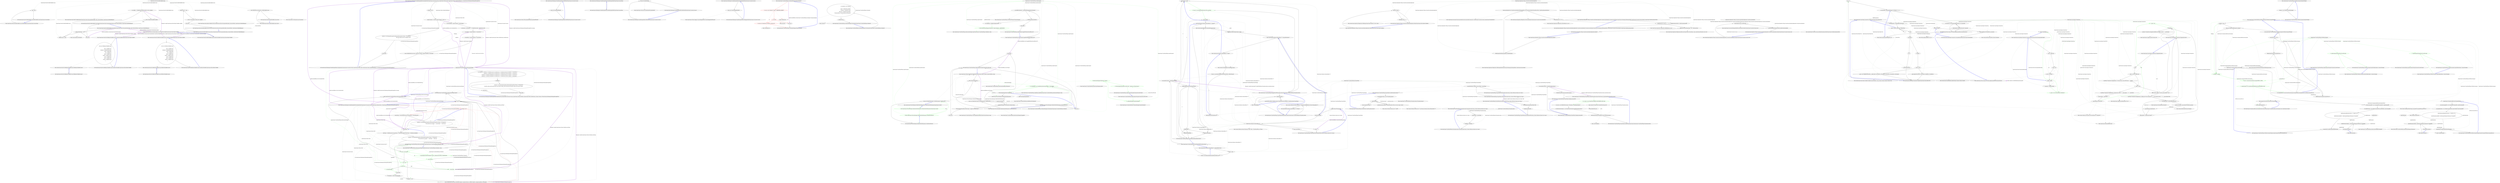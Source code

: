 digraph  {
n34 [label="QuantConnect.Data.Test.FakeTradeBarCustom", span=""];
n0 [cluster="QuantConnect.Data.Test.FakeTradeBarCustom.FakeTradeBarCustom(QuantConnect.SecurityType)", label="Entry QuantConnect.Data.Test.FakeTradeBarCustom.FakeTradeBarCustom(QuantConnect.SecurityType)", span="33-33"];
n1 [cluster="QuantConnect.Data.Test.FakeTradeBarCustom.FakeTradeBarCustom(QuantConnect.SecurityType)", label="_type = type", span="35-35"];
n2 [cluster="QuantConnect.Data.Test.FakeTradeBarCustom.FakeTradeBarCustom(QuantConnect.SecurityType)", label="Exit QuantConnect.Data.Test.FakeTradeBarCustom.FakeTradeBarCustom(QuantConnect.SecurityType)", span="33-33"];
n3 [cluster="QuantConnect.Data.Test.FakeTradeBarCustom.Reader(QuantConnect.Data.SubscriptionDataConfig, string, System.DateTime, QuantConnect.DataFeedEndpoint)", label="Entry QuantConnect.Data.Test.FakeTradeBarCustom.Reader(QuantConnect.Data.SubscriptionDataConfig, string, System.DateTime, QuantConnect.DataFeedEndpoint)", span="41-41"];
n4 [cluster="QuantConnect.Data.Test.FakeTradeBarCustom.Reader(QuantConnect.Data.SubscriptionDataConfig, string, System.DateTime, QuantConnect.DataFeedEndpoint)", label="_random.NextDouble() < 0.01", span="43-43"];
n7 [cluster="QuantConnect.Data.Test.FakeTradeBarCustom.Reader(QuantConnect.Data.SubscriptionDataConfig, string, System.DateTime, QuantConnect.DataFeedEndpoint)", label="var tradeBar  = (TradeBar)base.Reader(config, line, date, datafeed)", span="50-50"];
n5 [cluster="QuantConnect.Data.Test.FakeTradeBarCustom.Reader(QuantConnect.Data.SubscriptionDataConfig, string, System.DateTime, QuantConnect.DataFeedEndpoint)", label="return null;", span="46-46"];
n6 [cluster="QuantConnect.Data.Test.FakeTradeBarCustom.Reader(QuantConnect.Data.SubscriptionDataConfig, string, System.DateTime, QuantConnect.DataFeedEndpoint)", label="config.Security = _type", span="49-49"];
n10 [cluster="System.Random.NextDouble()", label="Entry System.Random.NextDouble()", span="0-0"];
n8 [cluster="QuantConnect.Data.Test.FakeTradeBarCustom.Reader(QuantConnect.Data.SubscriptionDataConfig, string, System.DateTime, QuantConnect.DataFeedEndpoint)", label="return CreateFromTradeBar(tradeBar);", span="51-51"];
n11 [cluster="QuantConnect.Data.Market.TradeBar.Reader(QuantConnect.Data.SubscriptionDataConfig, string, System.DateTime, QuantConnect.DataFeedEndpoint)", label="Entry QuantConnect.Data.Market.TradeBar.Reader(QuantConnect.Data.SubscriptionDataConfig, string, System.DateTime, QuantConnect.DataFeedEndpoint)", span="186-186"];
n9 [cluster="QuantConnect.Data.Test.FakeTradeBarCustom.Reader(QuantConnect.Data.SubscriptionDataConfig, string, System.DateTime, QuantConnect.DataFeedEndpoint)", label="Exit QuantConnect.Data.Test.FakeTradeBarCustom.Reader(QuantConnect.Data.SubscriptionDataConfig, string, System.DateTime, QuantConnect.DataFeedEndpoint)", span="41-41"];
n12 [cluster="QuantConnect.Data.Test.FakeTradeBarCustom.CreateFromTradeBar(QuantConnect.Data.Market.TradeBar)", label="Entry QuantConnect.Data.Test.FakeTradeBarCustom.CreateFromTradeBar(QuantConnect.Data.Market.TradeBar)", span="57-57"];
n13 [cluster="QuantConnect.Data.Test.FakeTradeBarCustom.CreateFromTradeBar(QuantConnect.Data.Market.TradeBar)", label="Exit QuantConnect.Data.Test.FakeTradeBarCustom.CreateFromTradeBar(QuantConnect.Data.Market.TradeBar)", span="57-57"];
n14 [cluster="QuantConnect.Data.Test.FakeTradeBarCustom.GetSource(QuantConnect.Data.SubscriptionDataConfig, System.DateTime, QuantConnect.DataFeedEndpoint)", label="Entry QuantConnect.Data.Test.FakeTradeBarCustom.GetSource(QuantConnect.Data.SubscriptionDataConfig, System.DateTime, QuantConnect.DataFeedEndpoint)", span="62-62"];
n15 [cluster="QuantConnect.Data.Test.FakeTradeBarCustom.GetSource(QuantConnect.Data.SubscriptionDataConfig, System.DateTime, QuantConnect.DataFeedEndpoint)", label="config.Security = _type", span="65-65"];
n16 [cluster="QuantConnect.Data.Test.FakeTradeBarCustom.GetSource(QuantConnect.Data.SubscriptionDataConfig, System.DateTime, QuantConnect.DataFeedEndpoint)", label="var file = base.GetSource(config, date, datafeed)", span="66-66"];
n17 [cluster="QuantConnect.Data.Test.FakeTradeBarCustom.GetSource(QuantConnect.Data.SubscriptionDataConfig, System.DateTime, QuantConnect.DataFeedEndpoint)", label="return file;", span="67-67"];
n19 [cluster="QuantConnect.Data.Market.TradeBar.GetSource(QuantConnect.Data.SubscriptionDataConfig, System.DateTime, QuantConnect.DataFeedEndpoint)", label="Entry QuantConnect.Data.Market.TradeBar.GetSource(QuantConnect.Data.SubscriptionDataConfig, System.DateTime, QuantConnect.DataFeedEndpoint)", span="262-262"];
n18 [cluster="QuantConnect.Data.Test.FakeTradeBarCustom.GetSource(QuantConnect.Data.SubscriptionDataConfig, System.DateTime, QuantConnect.DataFeedEndpoint)", label="Exit QuantConnect.Data.Test.FakeTradeBarCustom.GetSource(QuantConnect.Data.SubscriptionDataConfig, System.DateTime, QuantConnect.DataFeedEndpoint)", span="62-62"];
n20 [cluster="QuantConnect.Data.Test.FakeTradeBarCustom.Clone()", label="Entry QuantConnect.Data.Test.FakeTradeBarCustom.Clone()", span="73-73"];
n21 [cluster="QuantConnect.Data.Test.FakeTradeBarCustom.Clone()", label="return ObjectActivator.Clone(this) as FakeTradeBarCustom;", span="75-75"];
n22 [cluster="QuantConnect.Data.Test.FakeTradeBarCustom.Clone()", label="Exit QuantConnect.Data.Test.FakeTradeBarCustom.Clone()", span="73-73"];
n23 [cluster="QuantConnect.Util.ObjectActivator.Clone(object)", label="Entry QuantConnect.Util.ObjectActivator.Clone(object)", span="89-89"];
n24 [cluster="QuantConnect.Data.Test.FakeEquityTradeBarCustom.FakeEquityTradeBarCustom()", label="Entry QuantConnect.Data.Test.FakeEquityTradeBarCustom.FakeEquityTradeBarCustom()", span="87-87"];
n25 [cluster="QuantConnect.Data.Test.FakeEquityTradeBarCustom.FakeEquityTradeBarCustom()", label="Exit QuantConnect.Data.Test.FakeEquityTradeBarCustom.FakeEquityTradeBarCustom()", span="87-87"];
n26 [cluster="QuantConnect.Data.Test.FakeEquityTradeBarCustom.CreateFromTradeBar(QuantConnect.Data.Market.TradeBar)", label="Entry QuantConnect.Data.Test.FakeEquityTradeBarCustom.CreateFromTradeBar(QuantConnect.Data.Market.TradeBar)", span="95-95"];
n27 [cluster="QuantConnect.Data.Test.FakeEquityTradeBarCustom.CreateFromTradeBar(QuantConnect.Data.Market.TradeBar)", label="return new FakeEquityTradeBarCustom\r\n            {\r\n                Close = tradeBar.Close,\r\n                DataType = MarketDataType.Base,\r\n                High = tradeBar.High,\r\n                Low = tradeBar.Low,\r\n                Open = tradeBar.Open,\r\n                Symbol = tradeBar.Symbol,\r\n                Time = tradeBar.Time,\r\n                Value = tradeBar.Value,\r\n                Volume = tradeBar.Volume\r\n            };", span="97-108"];
n28 [cluster="QuantConnect.Data.Test.FakeEquityTradeBarCustom.CreateFromTradeBar(QuantConnect.Data.Market.TradeBar)", label="Exit QuantConnect.Data.Test.FakeEquityTradeBarCustom.CreateFromTradeBar(QuantConnect.Data.Market.TradeBar)", span="95-95"];
n29 [cluster="QuantConnect.Data.Test.FakeForexTradeBarCustom.FakeForexTradeBarCustom()", label="Entry QuantConnect.Data.Test.FakeForexTradeBarCustom.FakeForexTradeBarCustom()", span="120-120"];
n30 [cluster="QuantConnect.Data.Test.FakeForexTradeBarCustom.FakeForexTradeBarCustom()", label="Exit QuantConnect.Data.Test.FakeForexTradeBarCustom.FakeForexTradeBarCustom()", span="120-120"];
n31 [cluster="QuantConnect.Data.Test.FakeForexTradeBarCustom.CreateFromTradeBar(QuantConnect.Data.Market.TradeBar)", label="Entry QuantConnect.Data.Test.FakeForexTradeBarCustom.CreateFromTradeBar(QuantConnect.Data.Market.TradeBar)", span="128-128"];
n32 [cluster="QuantConnect.Data.Test.FakeForexTradeBarCustom.CreateFromTradeBar(QuantConnect.Data.Market.TradeBar)", label="return new FakeForexTradeBarCustom\r\n            {\r\n                Close = tradeBar.Close,\r\n                DataType = MarketDataType.Base,\r\n                High = tradeBar.High,\r\n                Low = tradeBar.Low,\r\n                Open = tradeBar.Open,\r\n                Symbol = tradeBar.Symbol,\r\n                Time = tradeBar.Time,\r\n                Value = tradeBar.Value,\r\n                Volume = tradeBar.Volume\r\n            };", span="130-141"];
n33 [cluster="QuantConnect.Data.Test.FakeForexTradeBarCustom.CreateFromTradeBar(QuantConnect.Data.Market.TradeBar)", label="Exit QuantConnect.Data.Test.FakeForexTradeBarCustom.CreateFromTradeBar(QuantConnect.Data.Market.TradeBar)", span="128-128"];
m0_26 [cluster="QuantConnect.Brokerages.FxcmBrokerageModel.CanUpdateOrder(QuantConnect.Securities.Security, QuantConnect.Orders.Order, QuantConnect.Orders.UpdateOrderRequest, out QuantConnect.Brokerages.BrokerageMessageEvent)", file="AuthorizationManager.cs", label="Entry QuantConnect.Brokerages.FxcmBrokerageModel.CanUpdateOrder(QuantConnect.Securities.Security, QuantConnect.Orders.Order, QuantConnect.Orders.UpdateOrderRequest, out QuantConnect.Brokerages.BrokerageMessageEvent)", span="135-135"];
m0_27 [cluster="QuantConnect.Brokerages.FxcmBrokerageModel.CanUpdateOrder(QuantConnect.Securities.Security, QuantConnect.Orders.Order, QuantConnect.Orders.UpdateOrderRequest, out QuantConnect.Brokerages.BrokerageMessageEvent)", file="AuthorizationManager.cs", label="message = null", span="137-137"];
m0_28 [cluster="QuantConnect.Brokerages.FxcmBrokerageModel.CanUpdateOrder(QuantConnect.Securities.Security, QuantConnect.Orders.Order, QuantConnect.Orders.UpdateOrderRequest, out QuantConnect.Brokerages.BrokerageMessageEvent)", file="AuthorizationManager.cs", label="request.Quantity != null && request.Quantity % 1000 != 0", span="140-140"];
m0_31 [cluster="QuantConnect.Brokerages.FxcmBrokerageModel.CanUpdateOrder(QuantConnect.Securities.Security, QuantConnect.Orders.Order, QuantConnect.Orders.UpdateOrderRequest, out QuantConnect.Brokerages.BrokerageMessageEvent)", file="AuthorizationManager.cs", label="var newQuantity = request.Quantity ?? order.Quantity", span="150-150"];
m0_33 [cluster="QuantConnect.Brokerages.FxcmBrokerageModel.CanUpdateOrder(QuantConnect.Securities.Security, QuantConnect.Orders.Order, QuantConnect.Orders.UpdateOrderRequest, out QuantConnect.Brokerages.BrokerageMessageEvent)", file="AuthorizationManager.cs", label="var stopPrice = request.StopPrice ?? security.Price", span="154-154"];
m0_34 [cluster="QuantConnect.Brokerages.FxcmBrokerageModel.CanUpdateOrder(QuantConnect.Securities.Security, QuantConnect.Orders.Order, QuantConnect.Orders.UpdateOrderRequest, out QuantConnect.Brokerages.BrokerageMessageEvent)", file="AuthorizationManager.cs", label="var limitPrice = request.LimitPrice ?? security.Price", span="155-155"];
m0_35 [cluster="QuantConnect.Brokerages.FxcmBrokerageModel.CanUpdateOrder(QuantConnect.Securities.Security, QuantConnect.Orders.Order, QuantConnect.Orders.UpdateOrderRequest, out QuantConnect.Brokerages.BrokerageMessageEvent)", file="AuthorizationManager.cs", label="return IsValidOrderPrices(security, order.Type, direction, stopPrice, limitPrice, ref message);", span="157-157"];
m0_29 [cluster="QuantConnect.Brokerages.FxcmBrokerageModel.CanUpdateOrder(QuantConnect.Securities.Security, QuantConnect.Orders.Order, QuantConnect.Orders.UpdateOrderRequest, out QuantConnect.Brokerages.BrokerageMessageEvent)", file="AuthorizationManager.cs", label="message = new BrokerageMessageEvent(BrokerageMessageType.Warning, ''NotSupported'',\r\n                    ''The order quantity must be a multiple of 1000.''\r\n                    )", span="142-144"];
m0_30 [cluster="QuantConnect.Brokerages.FxcmBrokerageModel.CanUpdateOrder(QuantConnect.Securities.Security, QuantConnect.Orders.Order, QuantConnect.Orders.UpdateOrderRequest, out QuantConnect.Brokerages.BrokerageMessageEvent)", file="AuthorizationManager.cs", label="return false;", span="146-146"];
m0_32 [cluster="QuantConnect.Brokerages.FxcmBrokerageModel.CanUpdateOrder(QuantConnect.Securities.Security, QuantConnect.Orders.Order, QuantConnect.Orders.UpdateOrderRequest, out QuantConnect.Brokerages.BrokerageMessageEvent)", file="AuthorizationManager.cs", label="var direction = newQuantity > 0 ? OrderDirection.Buy : OrderDirection.Sell", span="151-151"];
m0_36 [cluster="QuantConnect.Brokerages.FxcmBrokerageModel.CanUpdateOrder(QuantConnect.Securities.Security, QuantConnect.Orders.Order, QuantConnect.Orders.UpdateOrderRequest, out QuantConnect.Brokerages.BrokerageMessageEvent)", file="AuthorizationManager.cs", label="Exit QuantConnect.Brokerages.FxcmBrokerageModel.CanUpdateOrder(QuantConnect.Securities.Security, QuantConnect.Orders.Order, QuantConnect.Orders.UpdateOrderRequest, out QuantConnect.Brokerages.BrokerageMessageEvent)", span="135-135"];
m0_21 [cluster="QuantConnect.Brokerages.FxcmBrokerageModel.CanSubmitOrder(QuantConnect.Securities.Security, QuantConnect.Orders.Order, out QuantConnect.Brokerages.BrokerageMessageEvent)", file="AuthorizationManager.cs", label="return IsValidOrderPrices(security, OrderType.StopLimit, stopLimit.Direction, stopLimit.StopPrice, stopLimit.LimitPrice, ref message);", span="121-121"];
m0_20 [cluster="QuantConnect.Brokerages.FxcmBrokerageModel.CanSubmitOrder(QuantConnect.Securities.Security, QuantConnect.Orders.Order, out QuantConnect.Brokerages.BrokerageMessageEvent)", file="AuthorizationManager.cs", label="stopLimit != null", span="119-119"];
m0_37 [cluster="QuantConnect.Brokerages.FxcmBrokerageModel.GetFillModel(QuantConnect.Securities.Security)", file="AuthorizationManager.cs", label="Entry QuantConnect.Brokerages.FxcmBrokerageModel.GetFillModel(QuantConnect.Securities.Security)", span="165-165"];
m0_38 [cluster="QuantConnect.Brokerages.FxcmBrokerageModel.GetFillModel(QuantConnect.Securities.Security)", file="AuthorizationManager.cs", label="return new ImmediateFillModel();", span="167-167"];
m0_39 [cluster="QuantConnect.Brokerages.FxcmBrokerageModel.GetFillModel(QuantConnect.Securities.Security)", file="AuthorizationManager.cs", label="Exit QuantConnect.Brokerages.FxcmBrokerageModel.GetFillModel(QuantConnect.Securities.Security)", span="165-165"];
m0_40 [cluster="QuantConnect.Orders.Fills.ImmediateFillModel.ImmediateFillModel()", file="AuthorizationManager.cs", label="Entry QuantConnect.Orders.Fills.ImmediateFillModel.ImmediateFillModel()", span="26-26"];
m0_0 [cluster="QuantConnect.Brokerages.FxcmBrokerageModel.FxcmBrokerageModel(QuantConnect.AccountType)", file="AuthorizationManager.cs", label="Entry QuantConnect.Brokerages.FxcmBrokerageModel.FxcmBrokerageModel(QuantConnect.AccountType)", span="55-55"];
m0_1 [cluster="QuantConnect.Brokerages.FxcmBrokerageModel.FxcmBrokerageModel(QuantConnect.AccountType)", file="AuthorizationManager.cs", label="Exit QuantConnect.Brokerages.FxcmBrokerageModel.FxcmBrokerageModel(QuantConnect.AccountType)", span="55-55"];
m0_44 [cluster="QuantConnect.Orders.Fees.FxcmFeeModel.FxcmFeeModel()", file="AuthorizationManager.cs", label="Entry QuantConnect.Orders.Fees.FxcmFeeModel.FxcmFeeModel()", span="24-24"];
m0_19 [cluster="QuantConnect.Brokerages.FxcmBrokerageModel.CanSubmitOrder(QuantConnect.Securities.Security, QuantConnect.Orders.Order, out QuantConnect.Brokerages.BrokerageMessageEvent)", file="AuthorizationManager.cs", label="var stopLimit = order as StopLimitOrder", span="118-118"];
m0_3 [cluster="QuantConnect.Brokerages.FxcmBrokerageModel.CanSubmitOrder(QuantConnect.Securities.Security, QuantConnect.Orders.Order, out QuantConnect.Brokerages.BrokerageMessageEvent)", color=red, community=0, file="AuthorizationManager.cs", label="0: message = null", span="73-73"];
m0_4 [cluster="QuantConnect.Brokerages.FxcmBrokerageModel.CanSubmitOrder(QuantConnect.Securities.Security, QuantConnect.Orders.Order, out QuantConnect.Brokerages.BrokerageMessageEvent)", file="AuthorizationManager.cs", label="security.Type != SecurityType.Forex && security.Type != SecurityType.Cfd", span="76-76"];
m0_5 [cluster="QuantConnect.Brokerages.FxcmBrokerageModel.CanSubmitOrder(QuantConnect.Securities.Security, QuantConnect.Orders.Order, out QuantConnect.Brokerages.BrokerageMessageEvent)", file="AuthorizationManager.cs", label="message = new BrokerageMessageEvent(BrokerageMessageType.Warning, ''NotSupported'',\r\n                    ''This model does not support '' + security.Type + '' security type.''\r\n                    )", span="78-80"];
m0_6 [cluster="QuantConnect.Brokerages.FxcmBrokerageModel.CanSubmitOrder(QuantConnect.Securities.Security, QuantConnect.Orders.Order, out QuantConnect.Brokerages.BrokerageMessageEvent)", file="AuthorizationManager.cs", label="return false;", span="82-82"];
m0_7 [cluster="QuantConnect.Brokerages.FxcmBrokerageModel.CanSubmitOrder(QuantConnect.Securities.Security, QuantConnect.Orders.Order, out QuantConnect.Brokerages.BrokerageMessageEvent)", file="AuthorizationManager.cs", label="order.Type != OrderType.Limit && order.Type != OrderType.Market && order.Type != OrderType.StopMarket", span="86-86"];
m0_8 [cluster="QuantConnect.Brokerages.FxcmBrokerageModel.CanSubmitOrder(QuantConnect.Securities.Security, QuantConnect.Orders.Order, out QuantConnect.Brokerages.BrokerageMessageEvent)", file="AuthorizationManager.cs", label="message = new BrokerageMessageEvent(BrokerageMessageType.Warning, ''NotSupported'',\r\n                    ''This model does not support '' + order.Type + '' order type.''\r\n                    )", span="88-90"];
m0_2 [cluster="QuantConnect.Brokerages.FxcmBrokerageModel.CanSubmitOrder(QuantConnect.Securities.Security, QuantConnect.Orders.Order, out QuantConnect.Brokerages.BrokerageMessageEvent)", file="AuthorizationManager.cs", label="Entry QuantConnect.Brokerages.FxcmBrokerageModel.CanSubmitOrder(QuantConnect.Securities.Security, QuantConnect.Orders.Order, out QuantConnect.Brokerages.BrokerageMessageEvent)", span="71-71"];
m0_10 [cluster="QuantConnect.VisualStudioPlugin.AuthorizationManager.LogIn(QuantConnect.VisualStudioPlugin.Credentials, string)", color=green, community=0, file="AuthorizationManager.cs", label="0: var api = new Api.Api()", span="65-65"];
m0_13 [cluster="QuantConnect.VisualStudioPlugin.AuthorizationManager.LogIn(QuantConnect.VisualStudioPlugin.Credentials, string)", color=green, community=0, file="AuthorizationManager.cs", label="3: _api = api", span="69-69"];
m0_15 [cluster="QuantConnect.VisualStudioPlugin.AuthorizationManager.LogIn(QuantConnect.VisualStudioPlugin.Credentials, string)", color=green, community=0, file="AuthorizationManager.cs", label="5: return false;", span="74-74"];
m0_16 [cluster="QuantConnect.VisualStudioPlugin.AuthorizationManager.LogIn(QuantConnect.VisualStudioPlugin.Credentials, string)", color=green, community=0, file="AuthorizationManager.cs", label="3: FormatException", span="77-77"];
m0_18 [cluster="QuantConnect.VisualStudioPlugin.AuthorizationManager.LogIn(QuantConnect.VisualStudioPlugin.Credentials, string)", file="AuthorizationManager.cs", label="Exit QuantConnect.VisualStudioPlugin.AuthorizationManager.LogIn(QuantConnect.VisualStudioPlugin.Credentials, string)", span="61-61"];
m0_9 [cluster="QuantConnect.VisualStudioPlugin.AuthorizationManager.LogIn(QuantConnect.VisualStudioPlugin.Credentials, string)", file="AuthorizationManager.cs", label="Entry QuantConnect.VisualStudioPlugin.AuthorizationManager.LogIn(QuantConnect.VisualStudioPlugin.Credentials, string)", span="61-61"];
m0_11 [cluster="QuantConnect.VisualStudioPlugin.AuthorizationManager.LogIn(QuantConnect.VisualStudioPlugin.Credentials, string)", color=green, community=0, file="AuthorizationManager.cs", label="4: api.Initialize(int.Parse(credentials.UserId), credentials.AccessToken, dataFolderPath)", span="66-66"];
m0_12 [cluster="QuantConnect.VisualStudioPlugin.AuthorizationManager.LogIn(QuantConnect.VisualStudioPlugin.Credentials, string)", color=green, community=0, file="AuthorizationManager.cs", label="1: api.Connected", span="67-67"];
m0_14 [cluster="QuantConnect.VisualStudioPlugin.AuthorizationManager.LogIn(QuantConnect.VisualStudioPlugin.Credentials, string)", color=green, community=0, file="AuthorizationManager.cs", label="3: return true;", span="70-70"];
m0_17 [cluster="QuantConnect.VisualStudioPlugin.AuthorizationManager.LogIn(QuantConnect.VisualStudioPlugin.Credentials, string)", file="AuthorizationManager.cs", label="return false;", span="80-80"];
m0_22 [cluster="QuantConnect.VisualStudioPlugin.AuthorizationManager.LogOut()", file="AuthorizationManager.cs", label="Entry QuantConnect.VisualStudioPlugin.AuthorizationManager.LogOut()", span="88-88"];
m0_23 [cluster="QuantConnect.VisualStudioPlugin.AuthorizationManager.LogOut()", file="AuthorizationManager.cs", label="_api = null", span="90-90"];
m0_25 [cluster="QuantConnect.Brokerages.FxcmBrokerageModel.IsValidOrderPrices(QuantConnect.Securities.Security, QuantConnect.Orders.OrderType, QuantConnect.Orders.OrderDirection, decimal, decimal, ref QuantConnect.Brokerages.BrokerageMessageEvent)", file="AuthorizationManager.cs", label="QuantConnect.VisualStudioPlugin.AuthorizationManager", span=""];
m0_49 [cluster="QuantConnect.Brokerages.FxcmBrokerageModel.IsValidOrderPrices(QuantConnect.Securities.Security, QuantConnect.Orders.OrderType, QuantConnect.Orders.OrderDirection, decimal, decimal, ref QuantConnect.Brokerages.BrokerageMessageEvent)", file="AuthorizationManager.cs", label="var invalidPrice = orderType == OrderType.Limit && orderDirection == OrderDirection.Buy && limitPrice > security.Price ||\r\n                orderType == OrderType.Limit && orderDirection == OrderDirection.Sell && limitPrice < security.Price ||\r\n                orderType == OrderType.StopMarket && orderDirection == OrderDirection.Buy && stopPrice < security.Price ||\r\n                orderType == OrderType.StopMarket && orderDirection == OrderDirection.Sell && stopPrice > security.Price", span="196-199"];
m0_50 [cluster="QuantConnect.Brokerages.FxcmBrokerageModel.IsValidOrderPrices(QuantConnect.Securities.Security, QuantConnect.Orders.OrderType, QuantConnect.Orders.OrderDirection, decimal, decimal, ref QuantConnect.Brokerages.BrokerageMessageEvent)", file="AuthorizationManager.cs", label=invalidPrice, span="201-201"];
m0_51 [cluster="QuantConnect.Brokerages.FxcmBrokerageModel.IsValidOrderPrices(QuantConnect.Securities.Security, QuantConnect.Orders.OrderType, QuantConnect.Orders.OrderDirection, decimal, decimal, ref QuantConnect.Brokerages.BrokerageMessageEvent)", file="AuthorizationManager.cs", label="message = new BrokerageMessageEvent(BrokerageMessageType.Warning, ''NotSupported'',\r\n                    ''Limit Buy orders and Stop Sell orders must be below market, Limit Sell orders and Stop Buy orders must be above market.''\r\n                    )", span="203-205"];
m0_53 [cluster="QuantConnect.Brokerages.FxcmBrokerageModel.IsValidOrderPrices(QuantConnect.Securities.Security, QuantConnect.Orders.OrderType, QuantConnect.Orders.OrderDirection, decimal, decimal, ref QuantConnect.Brokerages.BrokerageMessageEvent)", file="AuthorizationManager.cs", label="return true;", span="210-210"];
m0_52 [cluster="QuantConnect.Brokerages.FxcmBrokerageModel.IsValidOrderPrices(QuantConnect.Securities.Security, QuantConnect.Orders.OrderType, QuantConnect.Orders.OrderDirection, decimal, decimal, ref QuantConnect.Brokerages.BrokerageMessageEvent)", file="AuthorizationManager.cs", label="return false;", span="207-207"];
m0_54 [cluster="QuantConnect.Brokerages.FxcmBrokerageModel.IsValidOrderPrices(QuantConnect.Securities.Security, QuantConnect.Orders.OrderType, QuantConnect.Orders.OrderDirection, decimal, decimal, ref QuantConnect.Brokerages.BrokerageMessageEvent)", file="AuthorizationManager.cs", label="Exit QuantConnect.Brokerages.FxcmBrokerageModel.IsValidOrderPrices(QuantConnect.Securities.Security, QuantConnect.Orders.OrderType, QuantConnect.Orders.OrderDirection, decimal, decimal, ref QuantConnect.Brokerages.BrokerageMessageEvent)", span="193-193"];
m0_45 [cluster="QuantConnect.Brokerages.FxcmBrokerageModel.GetSlippageModel(QuantConnect.Securities.Security)", file="AuthorizationManager.cs", label="Entry QuantConnect.Brokerages.FxcmBrokerageModel.GetSlippageModel(QuantConnect.Securities.Security)", span="185-185"];
m0_46 [cluster="QuantConnect.Brokerages.FxcmBrokerageModel.GetSlippageModel(QuantConnect.Securities.Security)", file="AuthorizationManager.cs", label="return new ConstantSlippageModel(0);", span="187-187"];
m0_47 [cluster="QuantConnect.Brokerages.FxcmBrokerageModel.GetSlippageModel(QuantConnect.Securities.Security)", file="AuthorizationManager.cs", label="Exit QuantConnect.Brokerages.FxcmBrokerageModel.GetSlippageModel(QuantConnect.Securities.Security)", span="185-185"];
m0_24 [cluster="QuantConnect.VisualStudioPlugin.AuthorizationManager.LogOut()", file="AuthorizationManager.cs", label="Exit QuantConnect.VisualStudioPlugin.AuthorizationManager.LogOut()", span="88-88"];
m0_41 [cluster="QuantConnect.Brokerages.FxcmBrokerageModel.GetFeeModel(QuantConnect.Securities.Security)", file="AuthorizationManager.cs", label="Entry QuantConnect.Brokerages.FxcmBrokerageModel.GetFeeModel(QuantConnect.Securities.Security)", span="175-175"];
m0_42 [cluster="QuantConnect.Brokerages.FxcmBrokerageModel.GetFeeModel(QuantConnect.Securities.Security)", file="AuthorizationManager.cs", label="return new FxcmFeeModel();", span="177-177"];
m0_43 [cluster="QuantConnect.Brokerages.FxcmBrokerageModel.GetFeeModel(QuantConnect.Securities.Security)", file="AuthorizationManager.cs", label="Exit QuantConnect.Brokerages.FxcmBrokerageModel.GetFeeModel(QuantConnect.Securities.Security)", span="175-175"];
m0_48 [cluster="QuantConnect.Orders.Slippage.ConstantSlippageModel.ConstantSlippageModel(decimal)", file="AuthorizationManager.cs", label="Entry QuantConnect.Orders.Slippage.ConstantSlippageModel.ConstantSlippageModel(decimal)", span="30-30"];
m1_0 [cluster="QuantConnect.VisualStudioPlugin.CredentialsManager.GetLastCredential()", file="CredentialsManager.cs", label="Entry QuantConnect.VisualStudioPlugin.CredentialsManager.GetLastCredential()", span="23-23"];
m1_1 [cluster="QuantConnect.VisualStudioPlugin.CredentialsManager.GetLastCredential()", color=red, community=0, file="CredentialsManager.cs", label="0: var cm = new Credential { Target = CREDENTIAL_TARGET }", span="25-25"];
m1_2 [cluster="QuantConnect.VisualStudioPlugin.CredentialsManager.GetLastCredential()", color=red, community=0, file="CredentialsManager.cs", label="0: !cm.Load()", span="26-26"];
m1_4 [cluster="QuantConnect.VisualStudioPlugin.CredentialsManager.GetLastCredential()", color=red, community=0, file="CredentialsManager.cs", label="0: return new Credentials(cm.Username, cm.Password);", span="31-31"];
m1_3 [cluster="QuantConnect.VisualStudioPlugin.CredentialsManager.GetLastCredential()", file="CredentialsManager.cs", label="return null;", span="28-28"];
m1_5 [cluster="QuantConnect.VisualStudioPlugin.CredentialsManager.GetLastCredential()", file="CredentialsManager.cs", label="Exit QuantConnect.VisualStudioPlugin.CredentialsManager.GetLastCredential()", span="23-23"];
m1_7 [cluster="Unk.Load", file="CredentialsManager.cs", label="Entry Unk.Load", span=""];
m1_6 [cluster="Credential.cstr", file="CredentialsManager.cs", label="Entry Credential.cstr", span=""];
m1_8 [cluster="Credentials.cstr", file="CredentialsManager.cs", label="Entry Credentials.cstr", span=""];
m1_13 [cluster="Unk.Save", file="CredentialsManager.cs", label="Entry Unk.Save", span=""];
m1_9 [cluster="QuantConnect.VisualStudioPlugin.CredentialsManager.SetCredentials(QuantConnect.VisualStudioPlugin.Credentials)", file="CredentialsManager.cs", label="Entry QuantConnect.VisualStudioPlugin.CredentialsManager.SetCredentials(QuantConnect.VisualStudioPlugin.Credentials)", span="34-34"];
m1_10 [cluster="QuantConnect.VisualStudioPlugin.CredentialsManager.SetCredentials(QuantConnect.VisualStudioPlugin.Credentials)", file="CredentialsManager.cs", label="var credential = new Credential\r\n            {\r\n                Target = CREDENTIAL_TARGET,\r\n                Username = credentials.UserId,\r\n                Password = credentials.AccessToken,\r\n                PersistanceType = PersistanceType.LocalComputer\r\n            }", span="36-42"];
m1_11 [cluster="QuantConnect.VisualStudioPlugin.CredentialsManager.SetCredentials(QuantConnect.VisualStudioPlugin.Credentials)", file="CredentialsManager.cs", label="credential.Save()", span="44-44"];
m1_12 [cluster="QuantConnect.VisualStudioPlugin.CredentialsManager.SetCredentials(QuantConnect.VisualStudioPlugin.Credentials)", file="CredentialsManager.cs", label="Exit QuantConnect.VisualStudioPlugin.CredentialsManager.SetCredentials(QuantConnect.VisualStudioPlugin.Credentials)", span="34-34"];
m2_34 [cluster="QuantConnect.VisualStudioPlugin.CredentialsManager.GetLastCredential()", file="LogInCommand.cs", label="Entry QuantConnect.VisualStudioPlugin.CredentialsManager.GetLastCredential()", span="24-24"];
m2_0 [cluster="QuantConnect.Tests.Brokerages.MarketOrderTestParameters.MarketOrderTestParameters(QuantConnect.Symbol)", file="LogInCommand.cs", label="Entry QuantConnect.Tests.Brokerages.MarketOrderTestParameters.MarketOrderTestParameters(QuantConnect.Symbol)", span="23-23"];
m2_1 [cluster="QuantConnect.Tests.Brokerages.MarketOrderTestParameters.MarketOrderTestParameters(QuantConnect.Symbol)", color=green, community=0, file="LogInCommand.cs", label="1: Exit QuantConnect.Tests.Brokerages.MarketOrderTestParameters.MarketOrderTestParameters(QuantConnect.Symbol)", span="23-23"];
m2_2 [cluster="QuantConnect.Tests.Brokerages.MarketOrderTestParameters.CreateShortOrder(int)", color=green, community=0, file="LogInCommand.cs", label="2: Entry QuantConnect.Tests.Brokerages.MarketOrderTestParameters.CreateShortOrder(int)", span="28-28"];
m2_3 [cluster="QuantConnect.Tests.Brokerages.MarketOrderTestParameters.CreateShortOrder(int)", file="LogInCommand.cs", label="return new MarketOrder(Symbol, -Math.Abs(quantity), DateTime.Now);", span="30-30"];
m2_25 [cluster="QuantConnect.VisualStudioPlugin.LogInDialog.GetCredentials()", file="LogInCommand.cs", label="Entry QuantConnect.VisualStudioPlugin.LogInDialog.GetCredentials()", span="76-76"];
m2_42 [cluster="QuantConnect.VisualStudioPlugin.AuthorizationManager.LogOut()", file="LogInCommand.cs", label="Entry QuantConnect.VisualStudioPlugin.AuthorizationManager.LogOut()", span="88-88"];
m2_10 [cluster="QuantConnect.VisualStudioPlugin.LogInCommand.DoLogIn(System.IServiceProvider)", file="LogInCommand.cs", label="return true;", span="54-54"];
m2_11 [cluster="QuantConnect.VisualStudioPlugin.LogInCommand.DoLogIn(System.IServiceProvider)", color=green, community=0, file="LogInCommand.cs", label="0: var logInDialog = new LogInDialog(authorizationManager, _solutionFolder)", span="57-57"];
m2_12 [cluster="QuantConnect.VisualStudioPlugin.LogInCommand.DoLogIn(System.IServiceProvider)", file="LogInCommand.cs", label="VsUtils.DisplayDialogWindow(logInDialog)", span="58-58"];
m2_4 [cluster="QuantConnect.Tests.Brokerages.MarketOrderTestParameters.CreateShortOrder(int)", file="LogInCommand.cs", label="Exit QuantConnect.Tests.Brokerages.MarketOrderTestParameters.CreateShortOrder(int)", span="28-28"];
m2_41 [cluster="QuantConnect.VisualStudioPlugin.CredentialsManager.ForgetCredentials()", file="LogInCommand.cs", label="Entry QuantConnect.VisualStudioPlugin.CredentialsManager.ForgetCredentials()", span="48-48"];
m2_36 [cluster="QuantConnect.VisualStudioPlugin.LogInCommand.DoLogOut(System.IServiceProvider)", file="LogInCommand.cs", label="Entry QuantConnect.VisualStudioPlugin.LogInCommand.DoLogOut(System.IServiceProvider)", span="86-86"];
m2_37 [cluster="QuantConnect.VisualStudioPlugin.LogInCommand.DoLogOut(System.IServiceProvider)", color=green, community=0, file="LogInCommand.cs", label="0: _credentialsManager.ForgetCredentials()", span="88-88"];
m2_38 [cluster="QuantConnect.VisualStudioPlugin.LogInCommand.DoLogOut(System.IServiceProvider)", color=green, community=0, file="LogInCommand.cs", label="0: AuthorizationManager.GetInstance().LogOut()", span="89-89"];
m2_39 [cluster="QuantConnect.VisualStudioPlugin.LogInCommand.DoLogOut(System.IServiceProvider)", color=green, community=0, file="LogInCommand.cs", label="0: VsUtils.DisplayInStatusBar(serviceProvider, ''Logged out of QuantConnect'')", span="90-90"];
m2_40 [cluster="QuantConnect.VisualStudioPlugin.LogInCommand.DoLogOut(System.IServiceProvider)", file="LogInCommand.cs", label="Exit QuantConnect.VisualStudioPlugin.LogInCommand.DoLogOut(System.IServiceProvider)", span="86-86"];
m2_23 [cluster="QuantConnect.VisualStudioPlugin.LogInDialog.LogInDialog(QuantConnect.VisualStudioPlugin.AuthorizationManager, string)", file="LogInCommand.cs", label="Entry QuantConnect.VisualStudioPlugin.LogInDialog.LogInDialog(QuantConnect.VisualStudioPlugin.AuthorizationManager, string)", span="33-33"];
m2_35 [cluster="QuantConnect.VisualStudioPlugin.AuthorizationManager.LogIn(QuantConnect.VisualStudioPlugin.Credentials, string)", file="LogInCommand.cs", label="Entry QuantConnect.VisualStudioPlugin.AuthorizationManager.LogIn(QuantConnect.VisualStudioPlugin.Credentials, string)", span="61-61"];
m2_20 [cluster="QuantConnect.VisualStudioPlugin.AuthorizationManager.GetInstance()", file="LogInCommand.cs", label="Entry QuantConnect.VisualStudioPlugin.AuthorizationManager.GetInstance()", span="31-31"];
m2_5 [cluster="QuantConnect.Orders.MarketOrder.MarketOrder(QuantConnect.Symbol, decimal, System.DateTime, string)", file="LogInCommand.cs", label="Entry QuantConnect.Orders.MarketOrder.MarketOrder(QuantConnect.Symbol, decimal, System.DateTime, string)", span="47-47"];
m2_6 [cluster="System.Math.Abs(int)", file="LogInCommand.cs", label="Entry System.Math.Abs(int)", span="0-0"];
m2_9 [cluster="QuantConnect.Tests.Brokerages.MarketOrderTestParameters.CreateLongOrder(int)", file="LogInCommand.cs", label="Exit QuantConnect.Tests.Brokerages.MarketOrderTestParameters.CreateLongOrder(int)", span="33-33"];
m2_13 [cluster="QuantConnect.VisualStudioPlugin.LogInCommand.DoLogIn(System.IServiceProvider)", file="LogInCommand.cs", label="QuantConnect.Tests.Brokerages.MarketOrderTestParameters", span=""];
m2_15 [cluster="QuantConnect.VisualStudioPlugin.LogInCommand.DoLogIn(System.IServiceProvider)", file="LogInCommand.cs", label="_credentialsManager.SetCredentials(credentials.Value)", span="64-64"];
m2_7 [cluster="QuantConnect.Tests.Brokerages.MarketOrderTestParameters.CreateLongOrder(int)", file="LogInCommand.cs", label="Entry QuantConnect.Tests.Brokerages.MarketOrderTestParameters.CreateLongOrder(int)", span="33-33"];
m2_14 [cluster="QuantConnect.VisualStudioPlugin.LogInCommand.DoLogIn(System.IServiceProvider)", file="LogInCommand.cs", label="credentials.HasValue", span="62-62"];
m2_16 [cluster="QuantConnect.VisualStudioPlugin.LogInCommand.DoLogIn(System.IServiceProvider)", file="LogInCommand.cs", label="VsUtils.DisplayInStatusBar(serviceProvider, ''Logged into QuantConnect'')", span="65-65"];
m2_8 [cluster="QuantConnect.Tests.Brokerages.MarketOrderTestParameters.CreateLongOrder(int)", file="LogInCommand.cs", label="return new MarketOrder(Symbol, Math.Abs(quantity), DateTime.Now);", span="35-35"];
m2_18 [cluster="QuantConnect.VisualStudioPlugin.LogInCommand.DoLogIn(System.IServiceProvider)", file="LogInCommand.cs", label="return false;", span="70-70"];
m2_17 [cluster="QuantConnect.VisualStudioPlugin.LogInCommand.DoLogIn(System.IServiceProvider)", file="LogInCommand.cs", label="return true;", span="66-66"];
m2_19 [cluster="QuantConnect.VisualStudioPlugin.LogInCommand.DoLogIn(System.IServiceProvider)", file="LogInCommand.cs", label="Exit QuantConnect.VisualStudioPlugin.LogInCommand.DoLogIn(System.IServiceProvider)", span="43-43"];
m2_27 [cluster="QuantConnect.VisualStudioPlugin.VsUtils.DisplayInStatusBar(System.IServiceProvider, string)", file="LogInCommand.cs", label="Entry QuantConnect.VisualStudioPlugin.VsUtils.DisplayInStatusBar(System.IServiceProvider, string)", span="31-31"];
m2_24 [cluster="Unk.DisplayDialogWindow", file="LogInCommand.cs", label="Entry Unk.DisplayDialogWindow", span=""];
m2_21 [cluster="QuantConnect.VisualStudioPlugin.AuthorizationManager.IsLoggedIn()", file="LogInCommand.cs", label="Entry QuantConnect.VisualStudioPlugin.AuthorizationManager.IsLoggedIn()", span="50-50"];
m2_22 [cluster="QuantConnect.VisualStudioPlugin.LogInCommand.LoggedInWithLastStorredPassword()", file="LogInCommand.cs", label="Entry QuantConnect.VisualStudioPlugin.LogInCommand.LoggedInWithLastStorredPassword()", span="74-74"];
m2_32 [cluster="QuantConnect.VisualStudioPlugin.LogInCommand.LoggedInWithLastStorredPassword()", color=green, community=0, file="LogInCommand.cs", label="0: return AuthorizationManager.GetInstance().LogIn(credentials, _dataFolderPath);", span="83-83"];
m2_31 [cluster="QuantConnect.VisualStudioPlugin.LogInCommand.LoggedInWithLastStorredPassword()", file="LogInCommand.cs", label="var credentials = nullableCredentials.Value", span="82-82"];
m2_28 [cluster="QuantConnect.VisualStudioPlugin.LogInCommand.LoggedInWithLastStorredPassword()", file="LogInCommand.cs", label="var nullableCredentials =_credentialsManager.GetLastCredential()", span="76-76"];
m2_29 [cluster="QuantConnect.VisualStudioPlugin.LogInCommand.LoggedInWithLastStorredPassword()", file="LogInCommand.cs", label="!nullableCredentials.HasValue", span="77-77"];
m2_30 [cluster="QuantConnect.VisualStudioPlugin.LogInCommand.LoggedInWithLastStorredPassword()", file="LogInCommand.cs", label="return false;", span="79-79"];
m2_33 [cluster="QuantConnect.VisualStudioPlugin.LogInCommand.LoggedInWithLastStorredPassword()", file="LogInCommand.cs", label="Exit QuantConnect.VisualStudioPlugin.LogInCommand.LoggedInWithLastStorredPassword()", span="74-74"];
m2_26 [cluster="QuantConnect.VisualStudioPlugin.CredentialsManager.SetCredentials(QuantConnect.VisualStudioPlugin.Credentials)", file="LogInCommand.cs", label="Entry QuantConnect.VisualStudioPlugin.CredentialsManager.SetCredentials(QuantConnect.VisualStudioPlugin.Credentials)", span="35-35"];
m2_43 [file="LogInCommand.cs", label="QuantConnect.VisualStudioPlugin.LogInCommand", span=""];
m3_10 [cluster="QuantConnect.Indicators.IndicatorBase<T>.Update(T)", file="ProjectFinder.cs", label="_previousInput = input", span="77-77"];
m3_12 [cluster="QuantConnect.Indicators.IndicatorBase<T>.Update(T)", color=green, community=0, file="ProjectFinder.cs", label="0: Current = new IndicatorDataPoint(input.Time, nextValue)", span="79-79"];
m3_13 [cluster="QuantConnect.Indicators.IndicatorBase<T>.Update(T)", file="ProjectFinder.cs", label="return IsReady;", span="81-81"];
m3_14 [cluster="QuantConnect.Indicators.IndicatorBase<T>.Update(T)", file="ProjectFinder.cs", label="Exit QuantConnect.Indicators.IndicatorBase<T>.Update(T)", span="66-66"];
m3_17 [cluster="QuantConnect.Indicators.IndicatorBase<T>.ComputeNextValue(T)", file="ProjectFinder.cs", label="Entry QuantConnect.Indicators.IndicatorBase<T>.ComputeNextValue(T)", span="117-117"];
m3_15 [cluster="System.ArgumentException.ArgumentException(string)", file="ProjectFinder.cs", label="Entry System.ArgumentException.ArgumentException(string)", span="0-0"];
m3_16 [cluster="object.ReferenceEquals(object, object)", file="ProjectFinder.cs", label="Entry object.ReferenceEquals(object, object)", span="0-0"];
m3_18 [cluster="QuantConnect.Indicators.IndicatorBase<T>.Reset()", file="ProjectFinder.cs", label="Entry QuantConnect.Indicators.IndicatorBase<T>.Reset()", span="87-87"];
m3_40 [cluster="QuantConnect.VisualStudioPlugin.ProjectFinder.UpdatAssociationsFile()", file="ProjectFinder.cs", label="Entry QuantConnect.VisualStudioPlugin.ProjectFinder.UpdatAssociationsFile()", span="110-110"];
m3_44 [cluster="QuantConnect.VisualStudioPlugin.ProjectFinder.UpdatAssociationsFile()", file="ProjectFinder.cs", label="SerializeProjectAssociations(projectAssociations)", span="113-113"];
m3_43 [cluster="QuantConnect.VisualStudioPlugin.ProjectFinder.UpdatAssociationsFile()", file="ProjectFinder.cs", label="var projectAssociations = CreateProjectAssociations()", span="112-112"];
m3_45 [cluster="QuantConnect.VisualStudioPlugin.ProjectFinder.UpdatAssociationsFile()", file="ProjectFinder.cs", label="Exit QuantConnect.VisualStudioPlugin.ProjectFinder.UpdatAssociationsFile()", span="110-110"];
m3_61 [cluster="QuantConnect.VisualStudioPlugin.ProjectAssociations.ProjectAssociations()", file="ProjectFinder.cs", label="Entry QuantConnect.VisualStudioPlugin.ProjectAssociations.ProjectAssociations()", span="142-142"];
m3_0 [cluster="QuantConnect.Indicators.IndicatorBase<T>.IndicatorBase(string)", file="ProjectFinder.cs", label="Entry QuantConnect.Indicators.IndicatorBase<T>.IndicatorBase(string)", span="33-33"];
m3_1 [cluster="QuantConnect.Indicators.IndicatorBase<T>.IndicatorBase(string)", file="ProjectFinder.cs", label="Name = name", span="35-35"];
m3_2 [cluster="QuantConnect.Indicators.IndicatorBase<T>.IndicatorBase(string)", file="ProjectFinder.cs", label="Current = new IndicatorDataPoint(DateTime.MinValue, 0m)", span="36-36"];
m3_39 [cluster="QuantConnect.VisualStudioPlugin.ProjectFinder.SetProjectAssociation(string, System.Collections.Generic.List<string>)", file="ProjectFinder.cs", label="Entry QuantConnect.VisualStudioPlugin.ProjectFinder.SetProjectAssociation(string, System.Collections.Generic.List<string>)", span="105-105"];
m3_41 [cluster="QuantConnect.VisualStudioPlugin.ProjectFinder.SetProjectAssociation(string, System.Collections.Generic.List<string>)", file="ProjectFinder.cs", label="_projectForFiles[new HashSet<string>(files)] = projectName", span="107-107"];
m3_42 [cluster="QuantConnect.VisualStudioPlugin.ProjectFinder.SetProjectAssociation(string, System.Collections.Generic.List<string>)", file="ProjectFinder.cs", label="Exit QuantConnect.VisualStudioPlugin.ProjectFinder.SetProjectAssociation(string, System.Collections.Generic.List<string>)", span="105-105"];
m3_3 [cluster="QuantConnect.VisualStudioPlugin.ProjectFinder.ReadProjectAssociations()", file="ProjectFinder.cs", label="Entry QuantConnect.VisualStudioPlugin.ProjectFinder.ReadProjectAssociations()", span="37-37"];
m3_35 [cluster="QuantConnect.VisualStudioPlugin.ProjectFinder.AssociateProjectWith(string, System.Collections.Generic.List<string>)", file="ProjectFinder.cs", label="Entry QuantConnect.VisualStudioPlugin.ProjectFinder.AssociateProjectWith(string, System.Collections.Generic.List<string>)", span="99-99"];
m3_36 [cluster="QuantConnect.VisualStudioPlugin.ProjectFinder.AssociateProjectWith(string, System.Collections.Generic.List<string>)", file="ProjectFinder.cs", label="SetProjectAssociation(projectName, files)", span="101-101"];
m3_37 [cluster="QuantConnect.VisualStudioPlugin.ProjectFinder.AssociateProjectWith(string, System.Collections.Generic.List<string>)", file="ProjectFinder.cs", label="UpdatAssociationsFile()", span="102-102"];
m3_38 [cluster="QuantConnect.VisualStudioPlugin.ProjectFinder.AssociateProjectWith(string, System.Collections.Generic.List<string>)", file="ProjectFinder.cs", label="Exit QuantConnect.VisualStudioPlugin.ProjectFinder.AssociateProjectWith(string, System.Collections.Generic.List<string>)", span="99-99"];
m3_29 [cluster="QuantConnect.VisualStudioPlugin.ProjectFinder.ProjectNameForFiles(System.Collections.Generic.List<string>)", file="ProjectFinder.cs", label="string projectName", span="86-86"];
m3_63 [cluster="System.Collections.Generic.List<T>.List(System.Collections.Generic.IEnumerable<T>)", file="ProjectFinder.cs", label="Entry System.Collections.Generic.List<T>.List(System.Collections.Generic.IEnumerable<T>)", span="0-0"];
m3_34 [cluster="System.Collections.Generic.IDictionary<TKey, TValue>.TryGetValue(TKey, out TValue)", file="ProjectFinder.cs", label="Entry System.Collections.Generic.IDictionary<TKey, TValue>.TryGetValue(TKey, out TValue)", span="0-0"];
m3_22 [cluster="Unk.ReadObject", file="ProjectFinder.cs", label="Entry Unk.ReadObject", span=""];
m3_23 [cluster="QuantConnect.VisualStudioPlugin.ProjectFinder.FillProjectAssociations(QuantConnect.VisualStudioPlugin.ProjectAssociations)", file="ProjectFinder.cs", label=projectAssociations, span="73-73"];
m3_24 [cluster="QuantConnect.VisualStudioPlugin.ProjectFinder.FillProjectAssociations(QuantConnect.VisualStudioPlugin.ProjectAssociations)", file="ProjectFinder.cs", label="_projectForFiles.Add(new HashSet<string>(projectAssociation.FileNames), projectAssociation.ProjectName)", span="75-75"];
m3_46 [cluster="QuantConnect.VisualStudioPlugin.ProjectFinder.CreateProjectAssociations()", file="ProjectFinder.cs", label="Entry QuantConnect.VisualStudioPlugin.ProjectFinder.CreateProjectAssociations()", span="126-126"];
m3_57 [cluster="QuantConnect.VisualStudioPlugin.ProjectFinder.CreateProjectAssociations()", file="ProjectFinder.cs", label=_projectForFiles, span="129-129"];
m3_56 [cluster="QuantConnect.VisualStudioPlugin.ProjectFinder.CreateProjectAssociations()", file="ProjectFinder.cs", label="var projectAssociations = new ProjectAssociations()", span="128-128"];
m3_58 [cluster="QuantConnect.VisualStudioPlugin.ProjectFinder.CreateProjectAssociations()", file="ProjectFinder.cs", label="projectAssociations.Add(new ProjectAssociation(a.Value, new List<string>(a.Key)))", span="131-131"];
m3_59 [cluster="QuantConnect.VisualStudioPlugin.ProjectFinder.CreateProjectAssociations()", file="ProjectFinder.cs", label="return projectAssociations;", span="134-134"];
m3_60 [cluster="QuantConnect.VisualStudioPlugin.ProjectFinder.CreateProjectAssociations()", file="ProjectFinder.cs", label="Exit QuantConnect.VisualStudioPlugin.ProjectFinder.CreateProjectAssociations()", span="126-126"];
m3_4 [cluster="QuantConnect.VisualStudioPlugin.ProjectFinder.ReadProjectAssociations()", file="ProjectFinder.cs", label="var projectAssociations = ParseAssociationFile()", span="41-41"];
m3_27 [cluster="QuantConnect.Indicators.IndicatorBase<T>.ToString()", file="ProjectFinder.cs", label="Exit QuantConnect.Indicators.IndicatorBase<T>.ToString()", span="107-107"];
m3_20 [cluster="QuantConnect.Indicators.IndicatorBase<T>.Reset()", file="ProjectFinder.cs", label="Current = new IndicatorDataPoint(DateTime.MinValue, default(decimal))", span="90-90"];
m3_62 [cluster="QuantConnect.VisualStudioPlugin.ProjectAssociation.ProjectAssociation(string, System.Collections.Generic.List<string>)", file="ProjectFinder.cs", label="Entry QuantConnect.VisualStudioPlugin.ProjectAssociation.ProjectAssociation(string, System.Collections.Generic.List<string>)", span="157-157"];
m3_65 [cluster="QuantConnect.VisualStudioPlugin.ProjectAssociation.ProjectAssociation(string, System.Collections.Generic.List<string>)", file="ProjectFinder.cs", label="_projectName = projectName", span="159-159"];
m3_66 [cluster="QuantConnect.VisualStudioPlugin.ProjectAssociation.ProjectAssociation(string, System.Collections.Generic.List<string>)", file="ProjectFinder.cs", label="_fileNames = fileNames", span="160-160"];
m3_67 [cluster="QuantConnect.VisualStudioPlugin.ProjectAssociation.ProjectAssociation(string, System.Collections.Generic.List<string>)", file="ProjectFinder.cs", label="Exit QuantConnect.VisualStudioPlugin.ProjectAssociation.ProjectAssociation(string, System.Collections.Generic.List<string>)", span="157-157"];
m3_28 [cluster="decimal.ToString(string)", file="ProjectFinder.cs", label="Entry decimal.ToString(string)", span="0-0"];
m3_30 [cluster="QuantConnect.VisualStudioPlugin.ProjectFinder.ProjectNameForFiles(System.Collections.Generic.List<string>)", file="ProjectFinder.cs", label="QuantConnect.Indicators.IndicatorBase<T>", span=""];
m3_31 [cluster="QuantConnect.VisualStudioPlugin.ProjectFinder.ProjectNameForFiles(System.Collections.Generic.List<string>)", file="ProjectFinder.cs", label="return projectName;", span="89-89"];
m3_32 [cluster="QuantConnect.VisualStudioPlugin.ProjectFinder.ProjectNameForFiles(System.Collections.Generic.List<string>)", file="ProjectFinder.cs", label="return '''';", span="91-91"];
m3_33 [cluster="QuantConnect.VisualStudioPlugin.ProjectFinder.ProjectNameForFiles(System.Collections.Generic.List<string>)", file="ProjectFinder.cs", label="Exit QuantConnect.VisualStudioPlugin.ProjectFinder.ProjectNameForFiles(System.Collections.Generic.List<string>)", span="84-84"];
m3_19 [cluster="System.IO.StreamReader.StreamReader(string)", file="ProjectFinder.cs", label="Entry System.IO.StreamReader.StreamReader(string)", span="0-0"];
m3_21 [cluster="DataContractSerializer.cstr", file="ProjectFinder.cs", label="Entry DataContractSerializer.cstr", span=""];
m3_5 [cluster="QuantConnect.VisualStudioPlugin.ProjectFinder.ReadProjectAssociations()", file="ProjectFinder.cs", label="FillProjectAssociations(projectAssociations)", span="42-42"];
m3_6 [cluster="QuantConnect.VisualStudioPlugin.ProjectFinder.ReadProjectAssociations()", file="ProjectFinder.cs", label=XmlException, span="44-44"];
m3_8 [cluster="QuantConnect.VisualStudioPlugin.ProjectFinder.ReadProjectAssociations()", file="ProjectFinder.cs", label=FileNotFoundException, span="52-52"];
m3_11 [cluster="QuantConnect.VisualStudioPlugin.ProjectFinder.FillProjectAssociations(QuantConnect.VisualStudioPlugin.ProjectAssociations)", file="ProjectFinder.cs", label="Entry QuantConnect.VisualStudioPlugin.ProjectFinder.FillProjectAssociations(QuantConnect.VisualStudioPlugin.ProjectAssociations)", span="71-71"];
m3_7 [cluster="QuantConnect.VisualStudioPlugin.ProjectFinder.ReadProjectAssociations()", file="ProjectFinder.cs", label=SerializationException, span="48-48"];
m3_9 [cluster="QuantConnect.VisualStudioPlugin.ProjectFinder.ReadProjectAssociations()", file="ProjectFinder.cs", label="Exit QuantConnect.VisualStudioPlugin.ProjectFinder.ReadProjectAssociations()", span="37-37"];
m3_54 [cluster="XmlTextWriter.cstr", file="ProjectFinder.cs", label="Entry XmlTextWriter.cstr", span=""];
m3_25 [cluster="QuantConnect.VisualStudioPlugin.ProjectFinder.FillProjectAssociations(QuantConnect.VisualStudioPlugin.ProjectAssociations)", file="ProjectFinder.cs", label="Exit QuantConnect.VisualStudioPlugin.ProjectFinder.FillProjectAssociations(QuantConnect.VisualStudioPlugin.ProjectAssociations)", span="71-71"];
m3_26 [cluster="System.Collections.Generic.HashSet<T>.HashSet(System.Collections.Generic.IEnumerable<T>)", file="ProjectFinder.cs", label="Entry System.Collections.Generic.HashSet<T>.HashSet(System.Collections.Generic.IEnumerable<T>)", span="0-0"];
m3_64 [cluster="System.Collections.Generic.List<T>.Add(T)", file="ProjectFinder.cs", label="Entry System.Collections.Generic.List<T>.Add(T)", span="0-0"];
m3_47 [cluster="QuantConnect.VisualStudioPlugin.ProjectFinder.SerializeProjectAssociations(QuantConnect.VisualStudioPlugin.ProjectAssociations)", file="ProjectFinder.cs", label="Entry QuantConnect.VisualStudioPlugin.ProjectFinder.SerializeProjectAssociations(QuantConnect.VisualStudioPlugin.ProjectAssociations)", span="116-116"];
m3_48 [cluster="QuantConnect.VisualStudioPlugin.ProjectFinder.SerializeProjectAssociations(QuantConnect.VisualStudioPlugin.ProjectAssociations)", color=green, community=0, file="ProjectFinder.cs", label="0: var output = new StreamWriter(PROJECT_ASSOCIATIONS_FILE, false)", span="118-118"];
m3_49 [cluster="QuantConnect.VisualStudioPlugin.ProjectFinder.SerializeProjectAssociations(QuantConnect.VisualStudioPlugin.ProjectAssociations)", file="ProjectFinder.cs", label="var writer = new XmlTextWriter(output) { Formatting = Formatting.Indented }", span="119-119"];
m3_51 [cluster="QuantConnect.VisualStudioPlugin.ProjectFinder.SerializeProjectAssociations(QuantConnect.VisualStudioPlugin.ProjectAssociations)", file="ProjectFinder.cs", label="dataContractSerializer.WriteObject(writer, projectAssociations)", span="122-122"];
m3_50 [cluster="QuantConnect.VisualStudioPlugin.ProjectFinder.SerializeProjectAssociations(QuantConnect.VisualStudioPlugin.ProjectAssociations)", file="ProjectFinder.cs", label="var dataContractSerializer = new DataContractSerializer(typeof(ProjectAssociations))", span="121-121"];
m3_52 [cluster="QuantConnect.VisualStudioPlugin.ProjectFinder.SerializeProjectAssociations(QuantConnect.VisualStudioPlugin.ProjectAssociations)", file="ProjectFinder.cs", label="Exit QuantConnect.VisualStudioPlugin.ProjectFinder.SerializeProjectAssociations(QuantConnect.VisualStudioPlugin.ProjectAssociations)", span="116-116"];
m3_55 [cluster="Unk.WriteObject", file="ProjectFinder.cs", label="Entry Unk.WriteObject", span=""];
m3_53 [cluster="System.IO.StreamWriter.StreamWriter(string, bool)", file="ProjectFinder.cs", label="Entry System.IO.StreamWriter.StreamWriter(string, bool)", span="0-0"];
m3_68 [file="ProjectFinder.cs", label="QuantConnect.VisualStudioPlugin.ProjectFinder", span=""];
m3_69 [file="ProjectFinder.cs", label="QuantConnect.VisualStudioPlugin.ProjectAssociation", span=""];
m4_9 [cluster="QuantConnect.Securities.FuncSecuritySeeder.FuncSecuritySeeder(System.Func<QuantConnect.Securities.Security, QuantConnect.Data.BaseData>)", file="QuantConnectPackage.cs", label="Entry QuantConnect.Securities.FuncSecuritySeeder.FuncSecuritySeeder(System.Func<QuantConnect.Securities.Security, QuantConnect.Data.BaseData>)", span="33-33"];
m4_25 [cluster="QuantConnect.Securities.BrokerageModelSecurityInitializer.Initialize(QuantConnect.Securities.Security, bool)", file="QuantConnectPackage.cs", label="Entry QuantConnect.Securities.BrokerageModelSecurityInitializer.Initialize(QuantConnect.Securities.Security, bool)", span="49-49"];
m4_14 [cluster="QuantConnect.Algorithm.CSharp.CustomSecurityInitializerAlgorithm.OnData(QuantConnect.Data.Market.TradeBars)", file="QuantConnectPackage.cs", label="Entry QuantConnect.Algorithm.CSharp.CustomSecurityInitializerAlgorithm.OnData(QuantConnect.Data.Market.TradeBars)", span="41-41"];
m4_15 [cluster="QuantConnect.Algorithm.CSharp.CustomSecurityInitializerAlgorithm.OnData(QuantConnect.Data.Market.TradeBars)", file="QuantConnectPackage.cs", label="!Portfolio.Invested", span="43-43"];
m4_16 [cluster="QuantConnect.Algorithm.CSharp.CustomSecurityInitializerAlgorithm.OnData(QuantConnect.Data.Market.TradeBars)", file="QuantConnectPackage.cs", label="SetHoldings(''SPY'', 1)", span="45-45"];
m4_17 [cluster="QuantConnect.Algorithm.CSharp.CustomSecurityInitializerAlgorithm.OnData(QuantConnect.Data.Market.TradeBars)", file="QuantConnectPackage.cs", label="Exit QuantConnect.Algorithm.CSharp.CustomSecurityInitializerAlgorithm.OnData(QuantConnect.Data.Market.TradeBars)", span="41-41"];
m4_18 [cluster="QuantConnect.Algorithm.QCAlgorithm.SetHoldings(QuantConnect.Symbol, int, bool, string)", file="QuantConnectPackage.cs", label="Entry QuantConnect.Algorithm.QCAlgorithm.SetHoldings(QuantConnect.Symbol, int, bool, string)", span="861-861"];
m4_21 [cluster="QuantConnect.Algorithm.CSharp.CustomSecurityInitializerAlgorithm.CustomSecurityInitializer.Initialize(QuantConnect.Securities.Security, bool)", file="QuantConnectPackage.cs", label="Entry QuantConnect.Algorithm.CSharp.CustomSecurityInitializerAlgorithm.CustomSecurityInitializer.Initialize(QuantConnect.Securities.Security, bool)", span="77-77"];
m4_22 [cluster="QuantConnect.Algorithm.CSharp.CustomSecurityInitializerAlgorithm.CustomSecurityInitializer.Initialize(QuantConnect.Securities.Security, bool)", file="QuantConnectPackage.cs", label="base.Initialize(security, seedSecurity)", span="80-80"];
m4_23 [cluster="QuantConnect.Algorithm.CSharp.CustomSecurityInitializerAlgorithm.CustomSecurityInitializer.Initialize(QuantConnect.Securities.Security, bool)", file="QuantConnectPackage.cs", label="security.SetDataNormalizationMode(_dataNormalizationMode)", span="83-83"];
m4_24 [cluster="QuantConnect.Algorithm.CSharp.CustomSecurityInitializerAlgorithm.CustomSecurityInitializer.Initialize(QuantConnect.Securities.Security, bool)", file="QuantConnectPackage.cs", label="Exit QuantConnect.Algorithm.CSharp.CustomSecurityInitializerAlgorithm.CustomSecurityInitializer.Initialize(QuantConnect.Securities.Security, bool)", span="77-77"];
m4_10 [cluster="QuantConnect.Algorithm.QCAlgorithm.SetSecurityInitializer(QuantConnect.Securities.ISecurityInitializer)", file="QuantConnectPackage.cs", label="Entry QuantConnect.Algorithm.QCAlgorithm.SetSecurityInitializer(QuantConnect.Securities.ISecurityInitializer)", span="567-567"];
m4_12 [cluster="QuantConnect.Algorithm.QCAlgorithm.SetEndDate(int, int, int)", file="QuantConnectPackage.cs", label="Entry QuantConnect.Algorithm.QCAlgorithm.SetEndDate(int, int, int)", span="1095-1095"];
m4_13 [cluster="QuantConnect.Algorithm.QCAlgorithm.AddSecurity(QuantConnect.SecurityType, string, QuantConnect.Resolution, bool, bool)", file="QuantConnectPackage.cs", label="Entry QuantConnect.Algorithm.QCAlgorithm.AddSecurity(QuantConnect.SecurityType, string, QuantConnect.Resolution, bool, bool)", span="1262-1262"];
m4_7 [cluster="QuantConnect.Algorithm.QCAlgorithm.SetBrokerageModel(QuantConnect.Brokerages.BrokerageName, QuantConnect.AccountType)", file="QuantConnectPackage.cs", label="Entry QuantConnect.Algorithm.QCAlgorithm.SetBrokerageModel(QuantConnect.Brokerages.BrokerageName, QuantConnect.AccountType)", span="884-884"];
m4_26 [cluster="QuantConnect.Securities.Security.SetDataNormalizationMode(QuantConnect.DataNormalizationMode)", file="QuantConnectPackage.cs", label="Entry QuantConnect.Securities.Security.SetDataNormalizationMode(QuantConnect.DataNormalizationMode)", span="664-664"];
m4_11 [cluster="QuantConnect.Algorithm.QCAlgorithm.SetStartDate(int, int, int)", file="QuantConnectPackage.cs", label="Entry QuantConnect.Algorithm.QCAlgorithm.SetStartDate(int, int, int)", span="1070-1070"];
m4_8 [cluster="QuantConnect.Algorithm.CSharp.CustomSecurityInitializerAlgorithm.CustomSecurityInitializer.CustomSecurityInitializer(QuantConnect.Brokerages.IBrokerageModel, QuantConnect.Securities.ISecuritySeeder, QuantConnect.DataNormalizationMode)", file="QuantConnectPackage.cs", label="Entry QuantConnect.Algorithm.CSharp.CustomSecurityInitializerAlgorithm.CustomSecurityInitializer.CustomSecurityInitializer(QuantConnect.Brokerages.IBrokerageModel, QuantConnect.Securities.ISecuritySeeder, QuantConnect.DataNormalizationMode)", span="66-66"];
m4_19 [cluster="QuantConnect.Algorithm.CSharp.CustomSecurityInitializerAlgorithm.CustomSecurityInitializer.CustomSecurityInitializer(QuantConnect.Brokerages.IBrokerageModel, QuantConnect.Securities.ISecuritySeeder, QuantConnect.DataNormalizationMode)", file="QuantConnectPackage.cs", label="_dataNormalizationMode = dataNormalizationMode", span="69-69"];
m4_20 [cluster="QuantConnect.Algorithm.CSharp.CustomSecurityInitializerAlgorithm.CustomSecurityInitializer.CustomSecurityInitializer(QuantConnect.Brokerages.IBrokerageModel, QuantConnect.Securities.ISecuritySeeder, QuantConnect.DataNormalizationMode)", file="QuantConnectPackage.cs", label="Exit QuantConnect.Algorithm.CSharp.CustomSecurityInitializerAlgorithm.CustomSecurityInitializer.CustomSecurityInitializer(QuantConnect.Brokerages.IBrokerageModel, QuantConnect.Securities.ISecuritySeeder, QuantConnect.DataNormalizationMode)", span="66-66"];
m4_0 [cluster="QuantConnect.Algorithm.CSharp.CustomSecurityInitializerAlgorithm.Initialize()", file="QuantConnectPackage.cs", label="Entry QuantConnect.Algorithm.CSharp.CustomSecurityInitializerAlgorithm.Initialize()", span="29-29"];
m4_1 [cluster="QuantConnect.Algorithm.CSharp.CustomSecurityInitializerAlgorithm.Initialize()", file="QuantConnectPackage.cs", label="SetBrokerageModel(BrokerageName.TradierBrokerage)", span="32-32"];
m4_2 [cluster="QuantConnect.Algorithm.CSharp.CustomSecurityInitializerAlgorithm.Initialize()", file="QuantConnectPackage.cs", label="SetSecurityInitializer(new CustomSecurityInitializer(BrokerageModel, new FuncSecuritySeeder(GetLastKnownPrice), DataNormalizationMode.Raw))", span="33-33"];
m4_3 [cluster="QuantConnect.Algorithm.CSharp.CustomSecurityInitializerAlgorithm.Initialize()", file="QuantConnectPackage.cs", label="SetStartDate(2012, 01, 01)", span="35-35"];
m4_4 [cluster="QuantConnect.Algorithm.CSharp.CustomSecurityInitializerAlgorithm.Initialize()", file="QuantConnectPackage.cs", label="SetEndDate(2013, 01, 01)", span="36-36"];
m4_5 [cluster="QuantConnect.Algorithm.CSharp.CustomSecurityInitializerAlgorithm.Initialize()", file="QuantConnectPackage.cs", label="AddSecurity(SecurityType.Equity, ''SPY'', Resolution.Hour)", span="38-38"];
m4_6 [cluster="QuantConnect.Algorithm.CSharp.CustomSecurityInitializerAlgorithm.Initialize()", file="QuantConnectPackage.cs", label="Exit QuantConnect.Algorithm.CSharp.CustomSecurityInitializerAlgorithm.Initialize()", span="29-29"];
m4_27 [file="QuantConnectPackage.cs", label="QuantConnect.Algorithm.CSharp.CustomSecurityInitializerAlgorithm", span=""];
m4_28 [file="QuantConnectPackage.cs", label="QuantConnect.Algorithm.CSharp.CustomSecurityInitializerAlgorithm.CustomSecurityInitializer", span=""];
m5_9 [cluster="QuantConnect.Tests.Common.Util.MemoizingEnumerableTests.EnumeratesOnce()", file="SolutionExplorerMenuCommand.cs", label="int i = 0", span="36-36"];
m5_52 [cluster="QuantConnect.Data.BaseData.Clone()", file="SolutionExplorerMenuCommand.cs", label="Entry QuantConnect.Data.BaseData.Clone()", span="203-203"];
m5_8 [cluster="QuantConnect.Tests.Common.Util.MemoizingEnumerableTests.EnumeratesOnce()", file="SolutionExplorerMenuCommand.cs", label="Entry QuantConnect.Tests.Common.Util.MemoizingEnumerableTests.EnumeratesOnce()", span="34-34"];
m5_5 [cluster="QuantConnect.Lean.Engine.StreamStore.StreamStore(QuantConnect.Data.SubscriptionDataConfig)", file="SolutionExplorerMenuCommand.cs", label="_increment = config.Increment", span="118-118"];
m5_0 [cluster="QuantConnect.Lean.Engine.StreamStore.StreamStore(QuantConnect.Data.SubscriptionDataConfig)", file="SolutionExplorerMenuCommand.cs", label="Entry QuantConnect.Lean.Engine.StreamStore.StreamStore(QuantConnect.Data.SubscriptionDataConfig)", span="112-112"];
m5_1 [cluster="QuantConnect.Lean.Engine.StreamStore.StreamStore(QuantConnect.Data.SubscriptionDataConfig)", file="SolutionExplorerMenuCommand.cs", label="_type = config.Type", span="114-114"];
m5_2 [cluster="QuantConnect.Lean.Engine.StreamStore.StreamStore(QuantConnect.Data.SubscriptionDataConfig)", file="SolutionExplorerMenuCommand.cs", label="_data = null", span="115-115"];
m5_3 [cluster="QuantConnect.Lean.Engine.StreamStore.StreamStore(QuantConnect.Data.SubscriptionDataConfig)", file="SolutionExplorerMenuCommand.cs", label="_lock = new object()", span="116-116"];
m5_4 [cluster="QuantConnect.Lean.Engine.StreamStore.StreamStore(QuantConnect.Data.SubscriptionDataConfig)", file="SolutionExplorerMenuCommand.cs", label="_config = config", span="117-117"];
m5_6 [cluster="QuantConnect.Lean.Engine.StreamStore.StreamStore(QuantConnect.Data.SubscriptionDataConfig)", color=green, community=0, file="SolutionExplorerMenuCommand.cs", label="0: _queue = new ConcurrentQueue<BaseData>()", span="119-119"];
m5_17 [cluster="QuantConnect.Lean.Engine.StreamStore.Update(QuantConnect.Data.Market.Tick)", file="SolutionExplorerMenuCommand.cs", label="Entry QuantConnect.Lean.Engine.StreamStore.Update(QuantConnect.Data.Market.Tick)", span="143-143"];
m5_18 [cluster="QuantConnect.Lean.Engine.StreamStore.Update(QuantConnect.Data.Market.Tick)", file="SolutionExplorerMenuCommand.cs", label="var barStartTime = ComputeBarStartTime(tick)", span="146-146"];
m5_19 [cluster="QuantConnect.Lean.Engine.StreamStore.Update(QuantConnect.Data.Market.Tick)", file="SolutionExplorerMenuCommand.cs", label="_data != null && _data.Time < barStartTime", span="147-147"];
m5_55 [cluster="QuantConnect.Logging.Log.Error(string, bool)", file="SolutionExplorerMenuCommand.cs", label="Entry QuantConnect.Logging.Log.Error(string, bool)", span="86-86"];
m5_31 [cluster="QuantConnect.Data.BaseData.Update(decimal, decimal, decimal, decimal)", file="SolutionExplorerMenuCommand.cs", label="Entry QuantConnect.Data.BaseData.Update(decimal, decimal, decimal, decimal)", span="176-176"];
m5_21 [cluster="QuantConnect.Lean.Engine.StreamStore.Update(QuantConnect.Data.Market.Tick)", file="SolutionExplorerMenuCommand.cs", label=_lock, span="150-150"];
m5_22 [cluster="QuantConnect.Lean.Engine.StreamStore.Update(QuantConnect.Data.Market.Tick)", file="SolutionExplorerMenuCommand.cs", label="_type.Name", span="152-152"];
m5_24 [cluster="QuantConnect.Lean.Engine.StreamStore.Update(QuantConnect.Data.Market.Tick)", file="SolutionExplorerMenuCommand.cs", label="_data == null", span="155-155"];
m5_25 [cluster="QuantConnect.Lean.Engine.StreamStore.Update(QuantConnect.Data.Market.Tick)", file="SolutionExplorerMenuCommand.cs", label="_data = new TradeBar(barStartTime, _config.Symbol, tick.LastPrice, tick.LastPrice, tick.LastPrice, tick.LastPrice, tick.Quantity)", span="157-157"];
m5_26 [cluster="QuantConnect.Lean.Engine.StreamStore.Update(QuantConnect.Data.Market.Tick)", file="SolutionExplorerMenuCommand.cs", label="_data.Update(tick.LastPrice, tick.Quantity, tick.BidPrice, tick.AskPrice)", span="162-162"];
m5_28 [cluster="QuantConnect.Lean.Engine.StreamStore.Update(QuantConnect.Data.Market.Tick)", file="SolutionExplorerMenuCommand.cs", label="_queue.Enqueue(tick)", span="168-168"];
m5_20 [cluster="QuantConnect.Lean.Engine.StreamStore.Update(QuantConnect.Data.Market.Tick)", file="SolutionExplorerMenuCommand.cs", label=i, span=""];
m5_23 [cluster="QuantConnect.Lean.Engine.StreamStore.Update(QuantConnect.Data.Market.Tick)", file="SolutionExplorerMenuCommand.cs", label="''TradeBar''", span="154-154"];
m5_27 [cluster="QuantConnect.Lean.Engine.StreamStore.Update(QuantConnect.Data.Market.Tick)", file="SolutionExplorerMenuCommand.cs", label="''Tick''", span="167-167"];
m5_29 [cluster="QuantConnect.Lean.Engine.StreamStore.Update(QuantConnect.Data.Market.Tick)", file="SolutionExplorerMenuCommand.cs", label="Exit QuantConnect.Lean.Engine.StreamStore.Update(QuantConnect.Data.Market.Tick)", span="143-143"];
m5_54 [cluster="System.DateTime.Add(System.TimeSpan)", file="SolutionExplorerMenuCommand.cs", label="Entry System.DateTime.Add(System.TimeSpan)", span="0-0"];
m5_10 [cluster="QuantConnect.Tests.Common.Util.MemoizingEnumerableTests.EnumeratesOnce()", file="SolutionExplorerMenuCommand.cs", label="var enumerable = Enumerable.Range(0, 10).Select(x => i++)", span="37-37"];
m5_11 [cluster="QuantConnect.Tests.Common.Util.MemoizingEnumerableTests.EnumeratesOnce()", file="SolutionExplorerMenuCommand.cs", label="var memoized = new MemoizingEnumerable<int>(enumerable)", span="38-38"];
m5_13 [cluster="QuantConnect.Tests.Common.Util.MemoizingEnumerableTests.EnumeratesOnce()", file="SolutionExplorerMenuCommand.cs", label="Exit QuantConnect.Tests.Common.Util.MemoizingEnumerableTests.EnumeratesOnce()", span="34-34"];
m5_12 [cluster="QuantConnect.Tests.Common.Util.MemoizingEnumerableTests.EnumeratesOnce()", file="SolutionExplorerMenuCommand.cs", label="CollectionAssert.AreEqual(memoized, memoized)", span="40-40"];
m5_14 [cluster="System.Linq.Enumerable.Range(int, int)", file="SolutionExplorerMenuCommand.cs", label="Entry System.Linq.Enumerable.Range(int, int)", span="0-0"];
m5_58 [cluster="System.DateTime.RoundDown(System.TimeSpan)", file="SolutionExplorerMenuCommand.cs", label="Entry System.DateTime.RoundDown(System.TimeSpan)", span="277-277"];
m5_7 [cluster="Unk.AreEqual", file="SolutionExplorerMenuCommand.cs", label="Entry Unk.AreEqual", span=""];
m5_33 [cluster="QuantConnect.Lean.Engine.StreamStore.TriggerArchive(bool)", file="SolutionExplorerMenuCommand.cs", label="Entry QuantConnect.Lean.Engine.StreamStore.TriggerArchive(bool)", span="179-179"];
m5_41 [cluster="QuantConnect.Lean.Engine.StreamStore.TriggerArchive(bool)", color=green, community=0, file="SolutionExplorerMenuCommand.cs", label="0: _data = null", span="197-197"];
m5_40 [cluster="QuantConnect.Lean.Engine.StreamStore.TriggerArchive(bool)", file="SolutionExplorerMenuCommand.cs", label="_queue.Enqueue(_data.Clone())", span="196-196"];
m5_48 [cluster="QuantConnect.Lean.Engine.StreamStore.TriggerArchive(bool)", file="SolutionExplorerMenuCommand.cs", label=Exception, span="210-210"];
m5_34 [cluster="QuantConnect.Lean.Engine.StreamStore.TriggerArchive(bool)", file="SolutionExplorerMenuCommand.cs", label=_lock, span="181-181"];
m5_35 [cluster="QuantConnect.Lean.Engine.StreamStore.TriggerArchive(bool)", file="SolutionExplorerMenuCommand.cs", label="_data == null && !fillForward", span="186-186"];
m5_36 [cluster="QuantConnect.Lean.Engine.StreamStore.TriggerArchive(bool)", file="SolutionExplorerMenuCommand.cs", label="Log.Debug(''StreamStore.TriggerArchive(): No data to store, and not fill forward: '' + Symbol)", span="188-188"];
m5_37 [cluster="QuantConnect.Lean.Engine.StreamStore.TriggerArchive(bool)", file="SolutionExplorerMenuCommand.cs", label="_data != null", span="191-191"];
m5_38 [cluster="QuantConnect.Lean.Engine.StreamStore.TriggerArchive(bool)", file="SolutionExplorerMenuCommand.cs", label="Log.Debug(''StreamStore.TriggerArchive(): Enqueued new data: S:'' + _data.Symbol + '' V:'' + _data.Value)", span="194-194"];
m5_39 [cluster="QuantConnect.Lean.Engine.StreamStore.TriggerArchive(bool)", file="SolutionExplorerMenuCommand.cs", label="_previousData = _data.Clone()", span="195-195"];
m5_42 [cluster="QuantConnect.Lean.Engine.StreamStore.TriggerArchive(bool)", file="SolutionExplorerMenuCommand.cs", label="fillForward && _data == null && _previousData != null", span="199-199"];
m5_43 [cluster="QuantConnect.Lean.Engine.StreamStore.TriggerArchive(bool)", file="SolutionExplorerMenuCommand.cs", label="Log.Debug(''StreamStore.TriggerArchive(): Fillforward, Previous Enqueued: S:'' + _previousData.Symbol + '' V:'' + _previousData.Value)", span="202-202"];
m5_44 [cluster="QuantConnect.Lean.Engine.StreamStore.TriggerArchive(bool)", file="SolutionExplorerMenuCommand.cs", label="var cloneForward = _previousData.Clone(true)", span="203-203"];
m5_45 [cluster="QuantConnect.Lean.Engine.StreamStore.TriggerArchive(bool)", file="SolutionExplorerMenuCommand.cs", label="cloneForward.Time = _previousData.Time.Add(_increment)", span="204-204"];
m5_46 [cluster="QuantConnect.Lean.Engine.StreamStore.TriggerArchive(bool)", file="SolutionExplorerMenuCommand.cs", label="_queue.Enqueue(cloneForward)", span="205-205"];
m5_47 [cluster="QuantConnect.Lean.Engine.StreamStore.TriggerArchive(bool)", file="SolutionExplorerMenuCommand.cs", label="_previousData = cloneForward.Clone()", span="207-207"];
m5_49 [cluster="QuantConnect.Lean.Engine.StreamStore.TriggerArchive(bool)", file="SolutionExplorerMenuCommand.cs", label="Log.Error(''StreamStore.TriggerAchive(fillforward): Failed to archive: '' + err.Message)", span="212-212"];
m5_50 [cluster="QuantConnect.Lean.Engine.StreamStore.TriggerArchive(bool)", file="SolutionExplorerMenuCommand.cs", label="Exit QuantConnect.Lean.Engine.StreamStore.TriggerArchive(bool)", span="179-179"];
m5_51 [cluster="QuantConnect.Logging.Log.Debug(string, int, int)", file="SolutionExplorerMenuCommand.cs", label="Entry QuantConnect.Logging.Log.Debug(string, int, int)", span="124-124"];
m5_15 [cluster="Unk.Select", file="SolutionExplorerMenuCommand.cs", label="Entry Unk.Select", span=""];
m5_56 [cluster="QuantConnect.Lean.Engine.StreamStore.ComputeBarStartTime(QuantConnect.Data.BaseData)", file="SolutionExplorerMenuCommand.cs", label="return DateTime.Now.RoundDown(_increment);", span="225-225"];
m5_57 [cluster="QuantConnect.Lean.Engine.StreamStore.ComputeBarStartTime(QuantConnect.Data.BaseData)", file="SolutionExplorerMenuCommand.cs", label="Exit QuantConnect.Lean.Engine.StreamStore.ComputeBarStartTime(QuantConnect.Data.BaseData)", span="222-222"];
m5_53 [cluster="QuantConnect.Data.BaseData.Clone(bool)", file="SolutionExplorerMenuCommand.cs", label="Entry QuantConnect.Data.BaseData.Clone(bool)", span="189-189"];
m5_16 [cluster="MemoizingEnumerable<int>.cstr", file="SolutionExplorerMenuCommand.cs", label="Entry MemoizingEnumerable<int>.cstr", span=""];
m5_32 [cluster="System.Collections.Concurrent.ConcurrentQueue<T>.Enqueue(T)", file="SolutionExplorerMenuCommand.cs", label="Entry System.Collections.Concurrent.ConcurrentQueue<T>.Enqueue(T)", span="0-0"];
m5_30 [cluster="QuantConnect.Data.Market.TradeBar.TradeBar(System.DateTime, string, decimal, decimal, decimal, decimal, long)", file="SolutionExplorerMenuCommand.cs", label="Entry QuantConnect.Data.Market.TradeBar.TradeBar(System.DateTime, string, decimal, decimal, decimal, decimal, long)", span="163-163"];
m5_59 [file="SolutionExplorerMenuCommand.cs", label="QuantConnect.Lean.Engine.StreamStore", span=""];
m6_38 [cluster="QuantConnect.VisualStudioPlugin.ToolMenuCommand.Initialize(Package)", file="ToolMenuCommand.cs", label="Entry QuantConnect.VisualStudioPlugin.ToolMenuCommand.Initialize(Package)", span="121-121"];
m6_39 [cluster="QuantConnect.VisualStudioPlugin.ToolMenuCommand.Initialize(Package)", file="ToolMenuCommand.cs", label="Instance = new ToolMenuCommand(package)", span="123-123"];
m6_40 [cluster="QuantConnect.VisualStudioPlugin.ToolMenuCommand.Initialize(Package)", file="ToolMenuCommand.cs", label="Exit QuantConnect.VisualStudioPlugin.ToolMenuCommand.Initialize(Package)", span="121-121"];
m6_22 [cluster="System.ComponentModel.Design.CommandID.CommandID(System.Guid, int)", file="ToolMenuCommand.cs", label="Entry System.ComponentModel.Design.CommandID.CommandID(System.Guid, int)", span="0-0"];
m6_7 [cluster="QuantConnect.VisualStudioPlugin.ToolMenuCommand.ToolMenuCommand(Package)", file="ToolMenuCommand.cs", label="commandService != null", span="66-66"];
m6_8 [cluster="QuantConnect.VisualStudioPlugin.ToolMenuCommand.ToolMenuCommand(Package)", file="ToolMenuCommand.cs", label="RegisterLogInCommand(commandService)", span="68-68"];
m6_9 [cluster="QuantConnect.VisualStudioPlugin.ToolMenuCommand.ToolMenuCommand(Package)", file="ToolMenuCommand.cs", label="RegisterLogOutCommand(commandService)", span="69-69"];
m6_10 [cluster="QuantConnect.VisualStudioPlugin.ToolMenuCommand.ToolMenuCommand(Package)", file="ToolMenuCommand.cs", label="Exit QuantConnect.VisualStudioPlugin.ToolMenuCommand.ToolMenuCommand(Package)", span="54-54"];
m6_41 [cluster="QuantConnect.VisualStudioPlugin.ToolMenuCommand.LogInCallback(object, System.EventArgs)", file="ToolMenuCommand.cs", label="Entry QuantConnect.VisualStudioPlugin.ToolMenuCommand.LogInCallback(object, System.EventArgs)", span="133-133"];
m6_42 [cluster="QuantConnect.VisualStudioPlugin.ToolMenuCommand.LogInCallback(object, System.EventArgs)", color=green, community=0, file="ToolMenuCommand.cs", label="0: _logInCommand.DoLogIn(this.ServiceProvider)", span="135-135"];
m6_43 [cluster="QuantConnect.VisualStudioPlugin.ToolMenuCommand.LogInCallback(object, System.EventArgs)", file="ToolMenuCommand.cs", label="Exit QuantConnect.VisualStudioPlugin.ToolMenuCommand.LogInCallback(object, System.EventArgs)", span="133-133"];
m6_14 [cluster="QuantConnect.Commands.AddSecurityCommand.Result.Result(QuantConnect.Commands.AddSecurityCommand, bool, QuantConnect.Symbol)", file="ToolMenuCommand.cs", label="Exit QuantConnect.Commands.AddSecurityCommand.Result.Result(QuantConnect.Commands.AddSecurityCommand, bool, QuantConnect.Symbol)", span="97-97"];
m6_35 [cluster="lambda expression", file="ToolMenuCommand.cs", label="Entry lambda expression", span="89-92"];
m6_26 [cluster="lambda expression", file="ToolMenuCommand.cs", label="logInMenuItem.Enabled = !AuthorizationManager.GetInstance().IsLoggedIn()", span="79-79"];
m6_36 [cluster="lambda expression", file="ToolMenuCommand.cs", label="logOutMenuItem.Enabled = AuthorizationManager.GetInstance().IsLoggedIn()", span="91-91"];
m6_25 [cluster="lambda expression", file="ToolMenuCommand.cs", label="Entry lambda expression", span="77-80"];
m6_27 [cluster="lambda expression", file="ToolMenuCommand.cs", label="Exit lambda expression", span="77-80"];
m6_37 [cluster="lambda expression", file="ToolMenuCommand.cs", label="Exit lambda expression", span="89-92"];
m6_16 [cluster="QuantConnect.VisualStudioPlugin.ToolMenuCommand.RegisterLogOutCommand(OleMenuCommandService)", file="ToolMenuCommand.cs", label="QuantConnect.Commands.AddSecurityCommand.Result", span=""];
m6_31 [cluster="QuantConnect.VisualStudioPlugin.ToolMenuCommand.RegisterLogOutCommand(OleMenuCommandService)", file="ToolMenuCommand.cs", label="var logOutMenuItem = new OleMenuCommand(this.LogOutCallback, menuCommandID)", span="88-88"];
m6_30 [cluster="QuantConnect.VisualStudioPlugin.ToolMenuCommand.RegisterLogOutCommand(OleMenuCommandService)", file="ToolMenuCommand.cs", label="var menuCommandID = new CommandID(CommandSet, LogOutCommandId)", span="87-87"];
m6_32 [cluster="QuantConnect.VisualStudioPlugin.ToolMenuCommand.RegisterLogOutCommand(OleMenuCommandService)", file="ToolMenuCommand.cs", label="logOutMenuItem.BeforeQueryStatus += (sender, evt) =>\r\n            {\r\n                logOutMenuItem.Enabled = AuthorizationManager.GetInstance().IsLoggedIn();\r\n            }", span="89-92"];
m6_33 [cluster="QuantConnect.VisualStudioPlugin.ToolMenuCommand.RegisterLogOutCommand(OleMenuCommandService)", file="ToolMenuCommand.cs", label="commandService.AddCommand(logOutMenuItem)", span="93-93"];
m6_34 [cluster="QuantConnect.VisualStudioPlugin.ToolMenuCommand.RegisterLogOutCommand(OleMenuCommandService)", file="ToolMenuCommand.cs", label="Exit QuantConnect.VisualStudioPlugin.ToolMenuCommand.RegisterLogOutCommand(OleMenuCommandService)", span="85-85"];
m6_11 [cluster="System.ArgumentNullException.ArgumentNullException(string)", file="ToolMenuCommand.cs", label="Entry System.ArgumentNullException.ArgumentNullException(string)", span="0-0"];
m6_48 [cluster="QuantConnect.VisualStudioPlugin.LogInCommand.DoLogOut(System.IServiceProvider)", file="ToolMenuCommand.cs", label="Entry QuantConnect.VisualStudioPlugin.LogInCommand.DoLogOut(System.IServiceProvider)", span="86-86"];
m6_12 [cluster="System.IServiceProvider.GetService(System.Type)", file="ToolMenuCommand.cs", label="Entry System.IServiceProvider.GetService(System.Type)", span="0-0"];
m6_13 [cluster="LogInCommand.cstr", file="ToolMenuCommand.cs", label="Entry LogInCommand.cstr", span=""];
m6_0 [cluster="QuantConnect.VisualStudioPlugin.ToolMenuCommand.ToolMenuCommand(Package)", file="ToolMenuCommand.cs", label="Entry QuantConnect.VisualStudioPlugin.ToolMenuCommand.ToolMenuCommand(Package)", span="54-54"];
m6_1 [cluster="QuantConnect.VisualStudioPlugin.ToolMenuCommand.ToolMenuCommand(Package)", file="ToolMenuCommand.cs", label="package == null", span="56-56"];
m6_2 [cluster="QuantConnect.VisualStudioPlugin.ToolMenuCommand.ToolMenuCommand(Package)", file="ToolMenuCommand.cs", label="throw new ArgumentNullException(''package'');", span="58-58"];
m6_3 [cluster="QuantConnect.VisualStudioPlugin.ToolMenuCommand.ToolMenuCommand(Package)", color=green, community=0, file="ToolMenuCommand.cs", label="0: _package = package", span="61-61"];
m6_4 [cluster="QuantConnect.VisualStudioPlugin.ToolMenuCommand.ToolMenuCommand(Package)", color=green, community=0, file="ToolMenuCommand.cs", label="0: _dte2 = ServiceProvider.GetService(typeof(SDTE)) as DTE2", span="62-62"];
m6_5 [cluster="QuantConnect.VisualStudioPlugin.ToolMenuCommand.ToolMenuCommand(Package)", color=green, community=0, file="ToolMenuCommand.cs", label="0: _logInCommand = new LogInCommand(PathUtils.GetSolutionFolder(_dte2))", span="63-63"];
m6_6 [cluster="QuantConnect.VisualStudioPlugin.ToolMenuCommand.ToolMenuCommand(Package)", file="ToolMenuCommand.cs", label="var commandService = this.ServiceProvider.GetService(typeof(IMenuCommandService)) as OleMenuCommandService", span="65-65"];
m6_28 [cluster="QuantConnect.VisualStudioPlugin.AuthorizationManager.GetInstance()", file="ToolMenuCommand.cs", label="Entry QuantConnect.VisualStudioPlugin.AuthorizationManager.GetInstance()", span="31-31"];
m6_15 [cluster="QuantConnect.VisualStudioPlugin.ToolMenuCommand.RegisterLogInCommand(OleMenuCommandService)", file="ToolMenuCommand.cs", label="QuantConnect.Commands.AddSecurityCommand", span=""];
m6_18 [cluster="QuantConnect.VisualStudioPlugin.ToolMenuCommand.RegisterLogInCommand(OleMenuCommandService)", file="ToolMenuCommand.cs", label="var logInMenuItem = new OleMenuCommand(this.LogInCallback, menuCommandID)", span="76-76"];
m6_17 [cluster="QuantConnect.VisualStudioPlugin.ToolMenuCommand.RegisterLogInCommand(OleMenuCommandService)", file="ToolMenuCommand.cs", label="var menuCommandID = new CommandID(CommandSet, LogInCommandId)", span="75-75"];
m6_19 [cluster="QuantConnect.VisualStudioPlugin.ToolMenuCommand.RegisterLogInCommand(OleMenuCommandService)", file="ToolMenuCommand.cs", label="logInMenuItem.BeforeQueryStatus += (sender, evt) =>\r\n            {\r\n                logInMenuItem.Enabled = !AuthorizationManager.GetInstance().IsLoggedIn();\r\n            }", span="77-80"];
m6_20 [cluster="QuantConnect.VisualStudioPlugin.ToolMenuCommand.RegisterLogInCommand(OleMenuCommandService)", file="ToolMenuCommand.cs", label="commandService.AddCommand(logInMenuItem)", span="82-82"];
m6_21 [cluster="QuantConnect.VisualStudioPlugin.ToolMenuCommand.RegisterLogInCommand(OleMenuCommandService)", file="ToolMenuCommand.cs", label="Exit QuantConnect.VisualStudioPlugin.ToolMenuCommand.RegisterLogInCommand(OleMenuCommandService)", span="73-73"];
m6_45 [cluster="QuantConnect.VisualStudioPlugin.ToolMenuCommand.LogOutCallback(object, System.EventArgs)", file="ToolMenuCommand.cs", label="Entry QuantConnect.VisualStudioPlugin.ToolMenuCommand.LogOutCallback(object, System.EventArgs)", span="138-138"];
m6_46 [cluster="QuantConnect.VisualStudioPlugin.ToolMenuCommand.LogOutCallback(object, System.EventArgs)", color=green, community=0, file="ToolMenuCommand.cs", label="0: _logInCommand.DoLogOut(this.ServiceProvider)", span="140-140"];
m6_47 [cluster="QuantConnect.VisualStudioPlugin.ToolMenuCommand.LogOutCallback(object, System.EventArgs)", file="ToolMenuCommand.cs", label="Exit QuantConnect.VisualStudioPlugin.ToolMenuCommand.LogOutCallback(object, System.EventArgs)", span="138-138"];
m6_44 [cluster="QuantConnect.VisualStudioPlugin.LogInCommand.DoLogIn(System.IServiceProvider)", file="ToolMenuCommand.cs", label="Entry QuantConnect.VisualStudioPlugin.LogInCommand.DoLogIn(System.IServiceProvider)", span="43-43"];
m6_24 [cluster="Unk.AddCommand", file="ToolMenuCommand.cs", label="Entry Unk.AddCommand", span=""];
m6_29 [cluster="QuantConnect.VisualStudioPlugin.AuthorizationManager.IsLoggedIn()", file="ToolMenuCommand.cs", label="Entry QuantConnect.VisualStudioPlugin.AuthorizationManager.IsLoggedIn()", span="50-50"];
m6_23 [cluster="OleMenuCommand.cstr", file="ToolMenuCommand.cs", label="Entry OleMenuCommand.cstr", span=""];
m6_49 [file="ToolMenuCommand.cs", label="QuantConnect.VisualStudioPlugin.ToolMenuCommand", span=""];
m6_50 [file="ToolMenuCommand.cs", label=logInMenuItem, span=""];
m6_51 [file="ToolMenuCommand.cs", label=logOutMenuItem, span=""];
n34 -> n1  [color=darkseagreen4, key=1, label="QuantConnect.Data.Test.FakeTradeBarCustom", style=dashed];
n34 -> n6  [color=darkseagreen4, key=1, label="QuantConnect.Data.Test.FakeTradeBarCustom", style=dashed];
n34 -> n7  [color=darkseagreen4, key=1, label="QuantConnect.Data.Test.FakeTradeBarCustom", style=dashed];
n34 -> n8  [color=darkseagreen4, key=1, label="QuantConnect.Data.Test.FakeTradeBarCustom", style=dashed];
n34 -> n15  [color=darkseagreen4, key=1, label="QuantConnect.Data.Test.FakeTradeBarCustom", style=dashed];
n34 -> n16  [color=darkseagreen4, key=1, label="QuantConnect.Data.Test.FakeTradeBarCustom", style=dashed];
n34 -> n21  [color=darkseagreen4, key=1, label="QuantConnect.Data.Test.FakeTradeBarCustom", style=dashed];
n0 -> n1  [key=0, style=solid];
n1 -> n2  [key=0, style=solid];
n2 -> n0  [color=blue, key=0, style=bold];
n3 -> n4  [key=0, style=solid];
n3 -> n7  [color=darkseagreen4, key=1, label=string, style=dashed];
n3 -> n5  [color=darkorchid, key=3, label="method methodReturn QuantConnect.Data.BaseData Reader", style=bold];
n3 -> n12  [color=darkorchid, key=3, label="method methodReturn QuantConnect.Data.BaseData Reader", style=bold];
n4 -> n5  [key=0, style=solid];
n4 -> n6  [key=0, style=solid];
n4 -> n10  [key=2, style=dotted];
n7 -> n8  [key=0, style=solid];
n7 -> n11  [key=2, style=dotted];
n5 -> n9  [key=0, style=solid];
n6 -> n7  [key=0, style=solid];
n8 -> n9  [key=0, style=solid];
n8 -> n12  [key=2, style=dotted];
n9 -> n3  [color=blue, key=0, style=bold];
n12 -> n13  [key=0, style=solid];
n12 -> n7  [color=darkorchid, key=3, label="Parameter variable QuantConnect.Data.Market.TradeBar tradeBar", style=bold];
n12 -> n26  [color=darkorchid, key=3, label="method methodReturn QuantConnect.Data.BaseData CreateFromTradeBar", style=bold];
n12 -> n31  [color=darkorchid, key=3, label="method methodReturn QuantConnect.Data.BaseData CreateFromTradeBar", style=bold];
n13 -> n12  [color=blue, key=0, style=bold];
n14 -> n15  [key=0, style=solid];
n14 -> n16  [color=darkseagreen4, key=1, label="System.DateTime", style=dashed];
n15 -> n16  [key=0, style=solid];
n16 -> n17  [key=0, style=solid];
n16 -> n19  [key=2, style=dotted];
n17 -> n18  [key=0, style=solid];
n18 -> n14  [color=blue, key=0, style=bold];
n20 -> n21  [key=0, style=solid];
n21 -> n22  [key=0, style=solid];
n21 -> n23  [key=2, style=dotted];
n22 -> n20  [color=blue, key=0, style=bold];
n24 -> n25  [key=0, style=solid];
n25 -> n24  [color=blue, key=0, style=bold];
n26 -> n27  [key=0, style=solid];
n26 -> n12  [color=darkorchid, key=3, label="Parameter variable QuantConnect.Data.Market.TradeBar tradeBar", style=bold];
n27 -> n28  [key=0, style=solid];
n27 -> n24  [key=2, style=dotted];
n28 -> n26  [color=blue, key=0, style=bold];
n29 -> n30  [key=0, style=solid];
n30 -> n29  [color=blue, key=0, style=bold];
n31 -> n32  [key=0, style=solid];
n31 -> n12  [color=darkorchid, key=3, label="Parameter variable QuantConnect.Data.Market.TradeBar tradeBar", style=bold];
n32 -> n33  [key=0, style=solid];
n32 -> n29  [key=2, style=dotted];
n33 -> n31  [color=blue, key=0, style=bold];
m0_26 -> m0_27  [key=0, style=solid];
m0_26 -> m0_28  [color=darkseagreen4, key=1, label="QuantConnect.Orders.UpdateOrderRequest", style=dashed];
m0_26 -> m0_31  [color=darkseagreen4, key=1, label="QuantConnect.Orders.Order", style=dashed];
m0_26 -> m0_33  [color=darkseagreen4, key=1, label="QuantConnect.Securities.Security", style=dashed];
m0_26 -> m0_34  [color=darkseagreen4, key=1, label="QuantConnect.Securities.Security", style=dashed];
m0_26 -> m0_35  [color=darkseagreen4, key=1, label="QuantConnect.Securities.Security", style=dashed];
m0_26 -> m0_6  [color=darkorchid, key=3, label="method methodReturn bool CanUpdateOrder", style=bold];
m0_26 -> m0_25  [color=darkorchid, key=3, label="method methodReturn bool CanUpdateOrder", style=bold];
m0_27 -> m0_28  [key=0, style=solid];
m0_27 -> m0_35  [color=darkseagreen4, key=1, label="out QuantConnect.Brokerages.BrokerageMessageEvent", style=dashed];
m0_28 -> m0_29  [key=0, style=solid];
m0_28 -> m0_31  [key=0, style=solid];
m0_31 -> m0_32  [key=0, style=solid];
m0_33 -> m0_34  [key=0, style=solid];
m0_33 -> m0_35  [color=darkseagreen4, key=1, label=stopPrice, style=dashed];
m0_34 -> m0_35  [key=0, style=solid];
m0_35 -> m0_36  [key=0, style=solid];
m0_35 -> m0_25  [key=2, style=dotted];
m0_35 -> m0_35  [color=darkseagreen4, key=1, label="out QuantConnect.Brokerages.BrokerageMessageEvent", style=dashed];
m0_29 -> m0_30  [key=0, style=solid];
m0_29 -> m0_24  [key=2, style=dotted];
m0_29 -> m0_35  [color=darkseagreen4, key=1, label="out QuantConnect.Brokerages.BrokerageMessageEvent", style=dashed];
m0_30 -> m0_36  [key=0, style=solid];
m0_32 -> m0_33  [key=0, style=solid];
m0_32 -> m0_35  [color=darkseagreen4, key=1, label=direction, style=dashed];
m0_36 -> m0_26  [color=blue, key=0, style=bold];
m0_21 -> m0_23  [key=0, style=solid];
m0_21 -> m0_25  [key=2, style=dotted];
m0_21 -> m0_21  [color=darkseagreen4, key=1, label="out QuantConnect.Brokerages.BrokerageMessageEvent", style=dashed];
m0_20 -> m0_21  [key=0, style=solid];
m0_20 -> m0_22  [key=0, style=solid];
m0_37 -> m0_38  [key=0, style=solid];
m0_38 -> m0_39  [key=0, style=solid];
m0_38 -> m0_40  [key=2, style=dotted];
m0_39 -> m0_37  [color=blue, key=0, style=bold];
m0_0 -> m0_1  [key=0, style=solid];
m0_1 -> m0_0  [color=blue, key=0, style=bold];
m0_19 -> m0_20  [key=0, style=solid];
m0_19 -> m0_21  [color=darkseagreen4, key=1, label=stopLimit, style=dashed];
m0_3 -> m0_4  [color=red, key=0, style=solid];
m0_3 -> m0_15  [color=red, key=1, label="out QuantConnect.Brokerages.BrokerageMessageEvent", style=dashed];
m0_3 -> m0_18  [color=red, key=1, label="out QuantConnect.Brokerages.BrokerageMessageEvent", style=dashed];
m0_3 -> m0_21  [color=red, key=1, label="out QuantConnect.Brokerages.BrokerageMessageEvent", style=dashed];
m0_3 -> m0_23  [color=red, key=1, label="out QuantConnect.Brokerages.BrokerageMessageEvent", style=dashed];
m0_4 -> m0_5  [key=0, style=solid];
m0_4 -> m0_7  [key=0, style=solid];
m0_5 -> m0_3  [color=blue, key=0, style=bold];
m0_5 -> m0_6  [key=0, style=solid];
m0_5 -> m0_24  [key=2, style=dotted];
m0_5 -> m0_15  [color=darkseagreen4, key=1, label="out QuantConnect.Brokerages.BrokerageMessageEvent", style=dashed];
m0_5 -> m0_18  [color=darkseagreen4, key=1, label="out QuantConnect.Brokerages.BrokerageMessageEvent", style=dashed];
m0_5 -> m0_21  [color=darkseagreen4, key=1, label="out QuantConnect.Brokerages.BrokerageMessageEvent", style=dashed];
m0_5 -> m0_23  [color=darkseagreen4, key=1, label="out QuantConnect.Brokerages.BrokerageMessageEvent", style=dashed];
m0_6 -> m0_7  [key=0, style=solid];
m0_6 -> m0_23  [key=0, style=solid];
m0_7 -> m0_8  [key=0, style=solid];
m0_7 -> m0_10  [key=0, style=solid];
m0_8 -> m0_6  [color=blue, key=0, style=bold];
m0_8 -> m0_9  [key=0, style=solid];
m0_8 -> m0_24  [key=2, style=dotted];
m0_8 -> m0_15  [color=darkseagreen4, key=1, label="out QuantConnect.Brokerages.BrokerageMessageEvent", style=dashed];
m0_8 -> m0_18  [color=darkseagreen4, key=1, label="out QuantConnect.Brokerages.BrokerageMessageEvent", style=dashed];
m0_8 -> m0_21  [color=darkseagreen4, key=1, label="out QuantConnect.Brokerages.BrokerageMessageEvent", style=dashed];
m0_8 -> m0_23  [color=darkseagreen4, key=1, label="out QuantConnect.Brokerages.BrokerageMessageEvent", style=dashed];
m0_2 -> m0_3  [color=red, key=0, style=solid];
m0_2 -> m0_4  [color=darkseagreen4, key=1, label="QuantConnect.Securities.Security", style=dashed];
m0_2 -> m0_5  [color=darkseagreen4, key=1, label="QuantConnect.Securities.Security", style=dashed];
m0_2 -> m0_7  [color=darkseagreen4, key=1, label="QuantConnect.Orders.Order", style=dashed];
m0_2 -> m0_8  [color=darkseagreen4, key=1, label="QuantConnect.Orders.Order", style=dashed];
m0_2 -> m0_10  [color=darkseagreen4, key=1, label="QuantConnect.Orders.Order", style=dashed];
m0_2 -> m0_13  [color=darkseagreen4, key=1, label="QuantConnect.Orders.Order", style=dashed];
m0_2 -> m0_15  [color=darkseagreen4, key=1, label="QuantConnect.Securities.Security", style=dashed];
m0_2 -> m0_16  [color=darkseagreen4, key=1, label="QuantConnect.Orders.Order", style=dashed];
m0_2 -> m0_18  [color=darkseagreen4, key=1, label="QuantConnect.Securities.Security", style=dashed];
m0_2 -> m0_19  [color=darkseagreen4, key=1, label="QuantConnect.Orders.Order", style=dashed];
m0_2 -> m0_21  [color=darkseagreen4, key=1, label="QuantConnect.Securities.Security", style=dashed];
m0_2 -> m0_6  [color=darkorchid, key=3, label="method methodReturn bool CanSubmitOrder", style=bold];
m0_2 -> m0_25  [color=darkorchid, key=3, label="method methodReturn bool CanSubmitOrder", style=bold];
m0_2 -> m0_22  [color=darkorchid, key=3, label="method methodReturn bool CanSubmitOrder", style=bold];
m0_10 -> m0_11  [color=green, key=0, style=solid];
m0_10 -> m0_13  [key=0, style=solid];
m0_10 -> m0_19  [color=green, key=2, style=dotted];
m0_10 -> m0_12  [color=green, key=1, label=api, style=dashed];
m0_13 -> m0_14  [color=green, key=0, style=solid];
m0_13 -> m0_15  [color=darkseagreen4, key=1, label=limit, style=dashed];
m0_15 -> m0_23  [key=0, style=solid];
m0_15 -> m0_25  [key=2, style=dotted];
m0_15 -> m0_15  [color=darkseagreen4, key=1, label="out QuantConnect.Brokerages.BrokerageMessageEvent", style=dashed];
m0_15 -> m0_18  [color=darkseagreen4, key=1, label="out QuantConnect.Brokerages.BrokerageMessageEvent", style=dashed];
m0_15 -> m0_21  [color=darkseagreen4, key=1, label="out QuantConnect.Brokerages.BrokerageMessageEvent", style=dashed];
m0_16 -> m0_17  [color=green, key=0, style=solid];
m0_16 -> m0_18  [color=darkseagreen4, key=1, label=stopMarket, style=dashed];
m0_18 -> m0_23  [key=0, style=solid];
m0_18 -> m0_25  [key=2, style=dotted];
m0_18 -> m0_18  [color=darkseagreen4, key=1, label="out QuantConnect.Brokerages.BrokerageMessageEvent", style=dashed];
m0_18 -> m0_21  [color=darkseagreen4, key=1, label="out QuantConnect.Brokerages.BrokerageMessageEvent", style=dashed];
m0_18 -> m0_9  [color=blue, key=0, style=bold];
m0_9 -> m0_23  [key=0, style=solid];
m0_9 -> m0_10  [color=green, key=0, style=solid];
m0_9 -> m0_11  [color=green, key=1, label="QuantConnect.VisualStudioPlugin.Credentials", style=dashed];
m0_11 -> m0_12  [color=green, key=0, style=solid];
m0_11 -> m0_24  [key=2, style=dotted];
m0_11 -> m0_15  [color=darkseagreen4, key=1, label="out QuantConnect.Brokerages.BrokerageMessageEvent", style=dashed];
m0_11 -> m0_18  [color=darkseagreen4, key=1, label="out QuantConnect.Brokerages.BrokerageMessageEvent", style=dashed];
m0_11 -> m0_21  [color=darkseagreen4, key=1, label="out QuantConnect.Brokerages.BrokerageMessageEvent", style=dashed];
m0_11 -> m0_23  [color=darkseagreen4, key=1, label="out QuantConnect.Brokerages.BrokerageMessageEvent", style=dashed];
m0_11 -> m0_11  [color=green, key=1, label="QuantConnect.VisualStudioPlugin.Credentials", style=dashed];
m0_11 -> m0_20  [color=green, key=2, style=dotted];
m0_12 -> m0_23  [key=0, style=solid];
m0_12 -> m0_13  [color=green, key=0, style=solid];
m0_12 -> m0_15  [color=green, key=0, style=solid];
m0_14 -> m0_15  [key=0, style=solid];
m0_14 -> m0_16  [key=0, style=solid];
m0_14 -> m0_18  [color=green, key=0, style=solid];
m0_17 -> m0_18  [key=0, style=solid];
m0_17 -> m0_19  [key=0, style=solid];
m0_22 -> m0_23  [key=0, style=solid];
m0_23 -> m0_2  [color=blue, key=0, style=bold];
m0_23 -> m0_24  [key=0, style=solid];
m0_25 -> m0_49  [key=0, style=solid];
m0_25 -> m0_54  [color=darkseagreen4, key=1, label="ref QuantConnect.Brokerages.BrokerageMessageEvent", style=dashed];
m0_25 -> m0_2  [color=darkorchid, key=3, label="Parameter variable QuantConnect.Brokerages.BrokerageMessageEvent message", style=bold];
m0_25 -> m0_26  [color=darkorchid, key=3, label="Parameter variable QuantConnect.Brokerages.BrokerageMessageEvent message", style=bold];
m0_25 -> m0_15  [color=darkorchid, key=3, label="Parameter variable QuantConnect.Orders.OrderType orderType", style=bold];
m0_25 -> m0_18  [color=darkorchid, key=3, label="Parameter variable QuantConnect.Orders.OrderType orderType", style=bold];
m0_25 -> m0_21  [color=darkorchid, key=3, label="Parameter variable QuantConnect.Orders.OrderType orderType", style=bold];
m0_25 -> m0_32  [color=darkorchid, key=3, label="Parameter variable QuantConnect.Orders.OrderDirection orderDirection", style=bold];
m0_25 -> m0_33  [color=darkorchid, key=3, label="Parameter variable decimal stopPrice", style=bold];
m0_25 -> m0_34  [color=darkorchid, key=3, label="Parameter variable decimal limitPrice", style=bold];
m0_25 -> m0_6  [color=darkorchid, key=3, label="method methodReturn bool IsValidOrderPrices", style=bold];
m0_25 -> m0_22  [color=darkorchid, key=3, label="method methodReturn bool IsValidOrderPrices", style=bold];
m0_25 -> m0_13  [color=green, key=1, label="QuantConnect.VisualStudioPlugin.AuthorizationManager", style=dashed];
m0_25 -> m0_4  [color=darkseagreen4, key=1, label="QuantConnect.VisualStudioPlugin.AuthorizationManager", style=dashed];
m0_25 -> m0_7  [color=darkseagreen4, key=1, label="QuantConnect.VisualStudioPlugin.AuthorizationManager", style=dashed];
m0_25 -> m0_23  [color=darkseagreen4, key=1, label="QuantConnect.VisualStudioPlugin.AuthorizationManager", style=dashed];
m0_49 -> m0_50  [key=0, style=solid];
m0_50 -> m0_51  [key=0, style=solid];
m0_50 -> m0_53  [key=0, style=solid];
m0_51 -> m0_52  [key=0, style=solid];
m0_51 -> m0_24  [key=2, style=dotted];
m0_51 -> m0_54  [color=darkseagreen4, key=1, label="ref QuantConnect.Brokerages.BrokerageMessageEvent", style=dashed];
m0_53 -> m0_54  [key=0, style=solid];
m0_52 -> m0_54  [key=0, style=solid];
m0_54 -> m0_25  [color=blue, key=0, style=bold];
m0_45 -> m0_46  [key=0, style=solid];
m0_46 -> m0_47  [key=0, style=solid];
m0_46 -> m0_48  [key=2, style=dotted];
m0_47 -> m0_45  [color=blue, key=0, style=bold];
m0_24 -> m0_22  [color=blue, key=0, style=bold];
m0_41 -> m0_42  [key=0, style=solid];
m0_42 -> m0_43  [key=0, style=solid];
m0_42 -> m0_44  [key=2, style=dotted];
m0_43 -> m0_41  [color=blue, key=0, style=bold];
m1_0 -> m1_1  [color=red, key=0, style=solid];
m1_0 -> m1_3  [color=darkorchid, key=3, label="method methodReturn QuantConnect.VisualStudioPlugin.Credentials? GetLastCredential", style=bold];
m1_1 -> m1_2  [color=red, key=0, style=solid];
m1_1 -> m1_6  [color=red, key=2, style=dotted];
m1_1 -> m1_4  [color=red, key=1, label=cm, style=dashed];
m1_2 -> m1_3  [color=red, key=0, style=solid];
m1_2 -> m1_4  [color=red, key=0, style=solid];
m1_2 -> m1_7  [color=red, key=2, style=dotted];
m1_4 -> m1_5  [color=red, key=0, style=solid];
m1_4 -> m1_8  [color=red, key=2, style=dotted];
m1_3 -> m1_5  [key=0, style=solid];
m1_5 -> m1_0  [color=blue, key=0, style=bold];
m1_9 -> m1_10  [key=0, style=solid];
m1_10 -> m1_11  [key=0, style=solid];
m1_10 -> m1_6  [key=2, style=dotted];
m1_10 -> m1_10  [color=darkseagreen4, key=1, label="QuantConnect.VisualStudioPlugin.Credentials", style=dashed];
m1_11 -> m1_12  [key=0, style=solid];
m1_11 -> m1_13  [key=2, style=dotted];
m1_12 -> m1_9  [color=blue, key=0, style=bold];
m2_0 -> m2_1  [color=green, key=0, style=solid];
m2_0 -> m2_2  [color=green, key=1, label=string, style=dashed];
m2_1 -> m2_2  [color=green, key=0, style=solid];
m2_1 -> m2_0  [color=blue, key=0, style=bold];
m2_2 -> m2_3  [color=green, key=0, style=solid];
m2_2 -> m2_4  [color=green, key=2, style=dotted];
m2_3 -> m2_0  [color=blue, key=0, style=bold];
m2_3 -> m2_4  [key=0, style=solid];
m2_3 -> m2_5  [key=2, style=dotted];
m2_3 -> m2_6  [key=2, style=dotted];
m2_10 -> m2_11  [key=0, style=solid];
m2_10 -> m2_19  [key=0, style=solid];
m2_11 -> m2_12  [color=green, key=0, style=solid];
m2_11 -> m2_23  [color=green, key=2, style=dotted];
m2_11 -> m2_13  [color=green, key=1, label=logInDialog, style=dashed];
m2_12 -> m2_10  [color=blue, key=0, style=bold];
m2_12 -> m2_13  [key=0, style=solid];
m2_12 -> m2_24  [key=2, style=dotted];
m2_4 -> m2_2  [color=blue, key=0, style=bold];
m2_36 -> m2_37  [color=green, key=0, style=solid];
m2_36 -> m2_39  [color=green, key=1, label="System.IServiceProvider", style=dashed];
m2_37 -> m2_38  [color=green, key=0, style=solid];
m2_37 -> m2_41  [color=green, key=2, style=dotted];
m2_38 -> m2_39  [color=green, key=0, style=solid];
m2_38 -> m2_20  [color=green, key=2, style=dotted];
m2_38 -> m2_42  [color=green, key=2, style=dotted];
m2_39 -> m2_40  [color=green, key=0, style=solid];
m2_39 -> m2_27  [color=green, key=2, style=dotted];
m2_40 -> m2_36  [color=blue, key=0, style=bold];
m2_5 -> m2_6  [key=0, style=solid];
m2_5 -> m2_16  [color=darkseagreen4, key=1, label="System.IServiceProvider", style=dashed];
m2_5 -> m2_8  [color=darkorchid, key=3, label="method methodReturn bool DoLogIn", style=bold];
m2_5 -> m2_18  [color=darkorchid, key=3, label="method methodReturn bool DoLogIn", style=bold];
m2_6 -> m2_11  [color=green, key=1, label=authorizationManager, style=dashed];
m2_6 -> m2_7  [key=0, style=solid];
m2_6 -> m2_20  [key=2, style=dotted];
m2_9 -> m2_11  [color=green, key=0, style=solid];
m2_9 -> m2_10  [key=0, style=solid];
m2_9 -> m2_22  [key=2, style=dotted];
m2_9 -> m2_7  [color=blue, key=0, style=bold];
m2_13 -> m2_14  [key=0, style=solid];
m2_13 -> m2_25  [key=2, style=dotted];
m2_13 -> m2_15  [color=darkseagreen4, key=1, label=credentials, style=dashed];
m2_13 -> m2_3  [color=darkseagreen4, key=1, label="QuantConnect.Tests.Brokerages.MarketOrderTestParameters", style=dashed];
m2_13 -> m2_8  [color=darkseagreen4, key=1, label="QuantConnect.Tests.Brokerages.MarketOrderTestParameters", style=dashed];
m2_15 -> m2_16  [key=0, style=solid];
m2_15 -> m2_26  [key=2, style=dotted];
m2_7 -> m2_9  [key=0, style=solid];
m2_7 -> m2_8  [key=0, style=solid];
m2_7 -> m2_21  [key=2, style=dotted];
m2_14 -> m2_15  [key=0, style=solid];
m2_14 -> m2_18  [key=0, style=solid];
m2_16 -> m2_27  [key=2, style=dotted];
m2_16 -> m2_17  [key=0, style=solid];
m2_8 -> m2_19  [key=0, style=solid];
m2_8 -> m2_9  [key=0, style=solid];
m2_8 -> m2_5  [key=2, style=dotted];
m2_8 -> m2_6  [key=2, style=dotted];
m2_18 -> m2_19  [key=0, style=solid];
m2_17 -> m2_19  [key=0, style=solid];
m2_19 -> m2_5  [color=blue, key=0, style=bold];
m2_22 -> m2_28  [key=0, style=solid];
m2_22 -> m2_18  [color=darkorchid, key=3, label="method methodReturn bool LoggedInWithLastStorredPassword", style=bold];
m2_32 -> m2_33  [color=green, key=0, style=solid];
m2_32 -> m2_20  [color=green, key=2, style=dotted];
m2_32 -> m2_35  [color=green, key=2, style=dotted];
m2_31 -> m2_32  [color=green, key=0, style=solid];
m2_28 -> m2_31  [color=darkseagreen4, key=1, label=nullableCredentials, style=dashed];
m2_28 -> m2_29  [key=0, style=solid];
m2_28 -> m2_34  [key=2, style=dotted];
m2_29 -> m2_31  [key=0, style=solid];
m2_29 -> m2_30  [key=0, style=solid];
m2_30 -> m2_33  [key=0, style=solid];
m2_33 -> m2_22  [color=blue, key=0, style=bold];
m2_43 -> m2_1  [color=green, key=1, label="QuantConnect.VisualStudioPlugin.LogInCommand", style=dashed];
m2_43 -> m2_2  [color=green, key=1, label="QuantConnect.VisualStudioPlugin.LogInCommand", style=dashed];
m2_43 -> m2_11  [color=green, key=1, label="QuantConnect.VisualStudioPlugin.LogInCommand", style=dashed];
m2_43 -> m2_32  [color=green, key=1, label="QuantConnect.VisualStudioPlugin.LogInCommand", style=dashed];
m2_43 -> m2_37  [color=green, key=1, label="QuantConnect.VisualStudioPlugin.LogInCommand", style=dashed];
m2_43 -> m2_9  [color=darkseagreen4, key=1, label="QuantConnect.VisualStudioPlugin.LogInCommand", style=dashed];
m2_43 -> m2_15  [color=darkseagreen4, key=1, label="QuantConnect.VisualStudioPlugin.LogInCommand", style=dashed];
m2_43 -> m2_28  [color=darkseagreen4, key=1, label="QuantConnect.VisualStudioPlugin.LogInCommand", style=dashed];
m3_10 -> m3_12  [color=green, key=0, style=solid];
m3_10 -> m3_11  [key=0, style=solid];
m3_12 -> m3_13  [color=green, key=0, style=solid];
m3_12 -> m3_4  [key=2, style=dotted];
m3_13 -> m3_14  [key=0, style=solid];
m3_13 -> m3_19  [key=2, style=dotted];
m3_14 -> m3_15  [key=0, style=solid];
m3_14 -> m3_20  [key=2, style=dotted];
m3_14 -> m3_16  [color=darkseagreen4, key=1, label=reader, style=dashed];
m3_14 -> m3_5  [color=blue, key=0, style=bold];
m3_17 -> m3_18  [key=0, style=solid];
m3_17 -> m3_29  [key=0, style=solid];
m3_15 -> m3_16  [key=0, style=solid];
m3_15 -> m3_21  [key=2, style=dotted];
m3_16 -> m3_17  [key=0, style=solid];
m3_16 -> m3_22  [key=2, style=dotted];
m3_18 -> m3_10  [color=blue, key=0, style=bold];
m3_18 -> m3_19  [key=0, style=solid];
m3_40 -> m3_43  [key=0, style=solid];
m3_44 -> m3_47  [key=2, style=dotted];
m3_44 -> m3_45  [key=0, style=solid];
m3_43 -> m3_44  [key=0, style=solid];
m3_43 -> m3_46  [key=2, style=dotted];
m3_45 -> m3_40  [color=blue, key=0, style=bold];
m3_0 -> m3_1  [key=0, style=solid];
m3_1 -> m3_3  [key=2, style=dotted];
m3_1 -> m3_2  [key=0, style=solid];
m3_2 -> m3_0  [color=blue, key=0, style=bold];
m3_2 -> m3_3  [key=0, style=solid];
m3_2 -> m3_4  [key=2, style=dotted];
m3_39 -> m3_41  [key=0, style=solid];
m3_39 -> m3_35  [color=darkorchid, key=3, label="Parameter variable System.Collections.Generic.List<string> files", style=bold];
m3_41 -> m3_42  [key=0, style=solid];
m3_41 -> m3_26  [key=2, style=dotted];
m3_42 -> m3_39  [color=blue, key=0, style=bold];
m3_3 -> m3_0  [color=blue, key=0, style=bold];
m3_3 -> m3_4  [key=0, style=solid];
m3_35 -> m3_36  [key=0, style=solid];
m3_36 -> m3_37  [key=0, style=solid];
m3_36 -> m3_39  [key=2, style=dotted];
m3_37 -> m3_40  [key=2, style=dotted];
m3_37 -> m3_38  [key=0, style=solid];
m3_38 -> m3_35  [color=blue, key=0, style=bold];
m3_29 -> m3_17  [color=blue, key=0, style=bold];
m3_29 -> m3_30  [key=0, style=solid];
m3_22 -> m3_23  [key=0, style=solid];
m3_23 -> m3_24  [key=0, style=solid];
m3_23 -> m3_25  [key=0, style=solid];
m3_24 -> m3_22  [color=blue, key=0, style=bold];
m3_24 -> m3_23  [key=0, style=solid];
m3_24 -> m3_26  [key=2, style=dotted];
m3_24 -> m3_27  [key=2, style=dotted];
m3_46 -> m3_56  [key=0, style=solid];
m3_57 -> m3_58  [key=0, style=solid];
m3_57 -> m3_59  [key=0, style=solid];
m3_56 -> m3_57  [key=0, style=solid];
m3_56 -> m3_61  [key=2, style=dotted];
m3_56 -> m3_58  [color=darkseagreen4, key=1, label=projectAssociations, style=dashed];
m3_56 -> m3_59  [color=darkseagreen4, key=1, label=projectAssociations, style=dashed];
m3_58 -> m3_57  [key=0, style=solid];
m3_58 -> m3_58  [color=darkseagreen4, key=1, label=a, style=dashed];
m3_58 -> m3_62  [key=2, style=dotted];
m3_58 -> m3_63  [key=2, style=dotted];
m3_58 -> m3_64  [key=2, style=dotted];
m3_59 -> m3_60  [key=0, style=solid];
m3_60 -> m3_46  [color=blue, key=0, style=bold];
m3_4 -> m3_10  [key=2, style=dotted];
m3_4 -> m3_5  [key=0, style=solid];
m3_27 -> m3_25  [color=blue, key=0, style=bold];
m3_20 -> m3_21  [key=0, style=solid];
m3_20 -> m3_4  [key=2, style=dotted];
m3_62 -> m3_65  [key=0, style=solid];
m3_62 -> m3_66  [color=darkseagreen4, key=1, label="System.Collections.Generic.List<string>", style=dashed];
m3_65 -> m3_66  [key=0, style=solid];
m3_66 -> m3_67  [key=0, style=solid];
m3_67 -> m3_62  [color=blue, key=0, style=bold];
m3_28 -> m3_30  [color=darkseagreen4, key=1, label="System.Collections.Generic.List<string>", style=dashed];
m3_28 -> m3_29  [key=0, style=solid];
m3_28 -> m3_32  [color=darkorchid, key=3, label="method methodReturn string ProjectNameForFiles", style=bold];
m3_30 -> m3_31  [key=0, style=solid];
m3_30 -> m3_32  [key=0, style=solid];
m3_30 -> m3_26  [key=2, style=dotted];
m3_30 -> m3_34  [key=2, style=dotted];
m3_30 -> m3_1  [color=darkseagreen4, key=1, label="QuantConnect.Indicators.IndicatorBase<T>", style=dashed];
m3_30 -> m3_2  [color=darkseagreen4, key=1, label="QuantConnect.Indicators.IndicatorBase<T>", style=dashed];
m3_30 -> m3_6  [color=darkseagreen4, key=1, label="QuantConnect.Indicators.IndicatorBase<T>", style=dashed];
m3_30 -> m3_8  [color=darkseagreen4, key=1, label="QuantConnect.Indicators.IndicatorBase<T>", style=dashed];
m3_30 -> m3_9  [color=darkseagreen4, key=1, label="QuantConnect.Indicators.IndicatorBase<T>", style=dashed];
m3_30 -> m3_10  [color=darkseagreen4, key=1, label="QuantConnect.Indicators.IndicatorBase<T>", style=dashed];
m3_30 -> m3_11  [color=darkseagreen4, key=1, label="QuantConnect.Indicators.IndicatorBase<T>", style=dashed];
m3_30 -> m3_12  [color=darkseagreen4, key=1, label="QuantConnect.Indicators.IndicatorBase<T>", style=dashed];
m3_30 -> m3_13  [color=darkseagreen4, key=1, label="QuantConnect.Indicators.IndicatorBase<T>", style=dashed];
m3_30 -> m3_19  [color=darkseagreen4, key=1, label="QuantConnect.Indicators.IndicatorBase<T>", style=dashed];
m3_30 -> m3_20  [color=darkseagreen4, key=1, label="QuantConnect.Indicators.IndicatorBase<T>", style=dashed];
m3_31 -> m3_33  [key=0, style=solid];
m3_32 -> m3_33  [key=0, style=solid];
m3_33 -> m3_28  [color=blue, key=0, style=bold];
m3_19 -> m3_20  [key=0, style=solid];
m3_21 -> m3_18  [color=blue, key=0, style=bold];
m3_5 -> m3_6  [key=0, style=solid];
m3_5 -> m3_8  [color=darkseagreen4, key=1, label=T, style=dashed];
m3_5 -> m3_10  [color=darkseagreen4, key=1, label=T, style=dashed];
m3_5 -> m3_11  [color=darkseagreen4, key=1, label=T, style=dashed];
m3_5 -> m3_12  [color=darkseagreen4, key=1, label=T, style=dashed];
m3_5 -> m3_7  [key=0, style=solid];
m3_5 -> m3_9  [key=0, style=solid];
m3_6 -> m3_7  [key=0, style=solid];
m3_6 -> m3_8  [key=0, style=solid];
m3_6 -> m3_9  [key=0, style=solid];
m3_8 -> m3_9  [key=0, style=solid];
m3_8 -> m3_13  [key=0, style=solid];
m3_8 -> m3_16  [key=2, style=dotted];
m3_11 -> m3_12  [key=0, style=solid];
m3_11 -> m3_17  [key=2, style=dotted];
m3_11 -> m3_4  [color=darkorchid, key=3, label="Parameter variable QuantConnect.VisualStudioPlugin.ProjectAssociations projectAssociations", style=bold];
m3_11 -> m3_23  [key=0, style=solid];
m3_7 -> m3_14  [key=0, style=solid];
m3_7 -> m3_15  [key=2, style=dotted];
m3_7 -> m3_9  [key=0, style=solid];
m3_9 -> m3_10  [key=0, style=solid];
m3_9 -> m3_3  [color=blue, key=0, style=bold];
m3_25 -> m3_26  [key=0, style=solid];
m3_25 -> m3_11  [color=blue, key=0, style=bold];
m3_26 -> m3_27  [key=0, style=solid];
m3_26 -> m3_28  [key=2, style=dotted];
m3_47 -> m3_48  [color=green, key=0, style=solid];
m3_47 -> m3_51  [color=darkseagreen4, key=1, label="QuantConnect.VisualStudioPlugin.ProjectAssociations", style=dashed];
m3_47 -> m3_43  [color=darkorchid, key=3, label="Parameter variable QuantConnect.VisualStudioPlugin.ProjectAssociations projectAssociations", style=bold];
m3_48 -> m3_49  [color=green, key=0, style=solid];
m3_48 -> m3_53  [color=green, key=2, style=dotted];
m3_49 -> m3_50  [key=0, style=solid];
m3_49 -> m3_54  [key=2, style=dotted];
m3_49 -> m3_51  [color=darkseagreen4, key=1, label=writer, style=dashed];
m3_51 -> m3_52  [key=0, style=solid];
m3_51 -> m3_55  [key=2, style=dotted];
m3_50 -> m3_51  [key=0, style=solid];
m3_50 -> m3_21  [key=2, style=dotted];
m3_52 -> m3_47  [color=blue, key=0, style=bold];
m3_68 -> m3_43  [color=darkseagreen4, key=1, label="QuantConnect.VisualStudioPlugin.ProjectFinder", style=dashed];
m3_68 -> m3_5  [color=darkseagreen4, key=1, label="QuantConnect.VisualStudioPlugin.ProjectFinder", style=dashed];
m3_68 -> m3_1  [color=darkseagreen4, key=1, label="QuantConnect.VisualStudioPlugin.ProjectFinder", style=dashed];
m3_68 -> m3_24  [color=darkseagreen4, key=1, label="QuantConnect.VisualStudioPlugin.ProjectFinder", style=dashed];
m3_68 -> m3_30  [color=darkseagreen4, key=1, label="QuantConnect.VisualStudioPlugin.ProjectFinder", style=dashed];
m3_68 -> m3_36  [color=darkseagreen4, key=1, label="QuantConnect.VisualStudioPlugin.ProjectFinder", style=dashed];
m3_68 -> m3_37  [color=darkseagreen4, key=1, label="QuantConnect.VisualStudioPlugin.ProjectFinder", style=dashed];
m3_68 -> m3_41  [color=darkseagreen4, key=1, label="QuantConnect.VisualStudioPlugin.ProjectFinder", style=dashed];
m3_68 -> m3_57  [color=darkseagreen4, key=1, label="QuantConnect.VisualStudioPlugin.ProjectFinder", style=dashed];
m3_69 -> m3_65  [color=darkseagreen4, key=1, label="QuantConnect.VisualStudioPlugin.ProjectAssociation", style=dashed];
m3_69 -> m3_66  [color=darkseagreen4, key=1, label="QuantConnect.VisualStudioPlugin.ProjectAssociation", style=dashed];
m4_14 -> m4_15  [key=0, style=solid];
m4_15 -> m4_16  [key=0, style=solid];
m4_15 -> m4_17  [key=0, style=solid];
m4_16 -> m4_17  [key=0, style=solid];
m4_16 -> m4_18  [key=2, style=dotted];
m4_17 -> m4_14  [color=blue, key=0, style=bold];
m4_21 -> m4_22  [key=0, style=solid];
m4_21 -> m4_23  [color=darkseagreen4, key=1, label="QuantConnect.Securities.Security", style=dashed];
m4_22 -> m4_23  [key=0, style=solid];
m4_22 -> m4_25  [key=2, style=dotted];
m4_23 -> m4_24  [key=0, style=solid];
m4_23 -> m4_26  [key=2, style=dotted];
m4_24 -> m4_21  [color=blue, key=0, style=bold];
m4_8 -> m4_19  [key=0, style=solid];
m4_19 -> m4_20  [key=0, style=solid];
m4_20 -> m4_8  [color=blue, key=0, style=bold];
m4_0 -> m4_1  [key=0, style=solid];
m4_1 -> m4_2  [key=0, style=solid];
m4_1 -> m4_7  [key=2, style=dotted];
m4_2 -> m4_3  [key=0, style=solid];
m4_2 -> m4_8  [key=2, style=dotted];
m4_2 -> m4_9  [key=2, style=dotted];
m4_2 -> m4_10  [key=2, style=dotted];
m4_3 -> m4_4  [key=0, style=solid];
m4_3 -> m4_11  [key=2, style=dotted];
m4_4 -> m4_5  [key=0, style=solid];
m4_4 -> m4_12  [key=2, style=dotted];
m4_5 -> m4_6  [key=0, style=solid];
m4_5 -> m4_13  [key=2, style=dotted];
m4_6 -> m4_0  [color=blue, key=0, style=bold];
m4_27 -> m4_1  [color=darkseagreen4, key=1, label="QuantConnect.Algorithm.CSharp.CustomSecurityInitializerAlgorithm", style=dashed];
m4_27 -> m4_2  [color=darkseagreen4, key=1, label="QuantConnect.Algorithm.CSharp.CustomSecurityInitializerAlgorithm", style=dashed];
m4_27 -> m4_3  [color=darkseagreen4, key=1, label="QuantConnect.Algorithm.CSharp.CustomSecurityInitializerAlgorithm", style=dashed];
m4_27 -> m4_4  [color=darkseagreen4, key=1, label="QuantConnect.Algorithm.CSharp.CustomSecurityInitializerAlgorithm", style=dashed];
m4_27 -> m4_5  [color=darkseagreen4, key=1, label="QuantConnect.Algorithm.CSharp.CustomSecurityInitializerAlgorithm", style=dashed];
m4_27 -> m4_15  [color=darkseagreen4, key=1, label="QuantConnect.Algorithm.CSharp.CustomSecurityInitializerAlgorithm", style=dashed];
m4_27 -> m4_16  [color=darkseagreen4, key=1, label="QuantConnect.Algorithm.CSharp.CustomSecurityInitializerAlgorithm", style=dashed];
m4_28 -> m4_19  [color=darkseagreen4, key=1, label="QuantConnect.Algorithm.CSharp.CustomSecurityInitializerAlgorithm.CustomSecurityInitializer", style=dashed];
m4_28 -> m4_22  [color=darkseagreen4, key=1, label="QuantConnect.Algorithm.CSharp.CustomSecurityInitializerAlgorithm.CustomSecurityInitializer", style=dashed];
m4_28 -> m4_23  [color=darkseagreen4, key=1, label="QuantConnect.Algorithm.CSharp.CustomSecurityInitializerAlgorithm.CustomSecurityInitializer", style=dashed];
m5_9 -> m5_10  [key=0, style=solid];
m5_8 -> m5_9  [key=0, style=solid];
m5_8 -> m5_8  [color=darkorchid, key=3, label="Field variable int SendForBacktestingCommandId", style=bold];
m5_5 -> m5_6  [color=green, key=0, style=solid];
m5_0 -> m5_1  [key=0, style=solid];
m5_0 -> m5_5  [color=darkseagreen4, key=1, label="QuantConnect.Data.SubscriptionDataConfig", style=dashed];
m5_0 -> m5_4  [color=darkseagreen4, key=1, label="QuantConnect.Data.SubscriptionDataConfig", style=dashed];
m5_1 -> m5_2  [key=0, style=solid];
m5_1 -> m5_5  [key=2, style=dotted];
m5_1 -> m5_3  [color=darkseagreen4, key=1, label=list, style=dashed];
m5_2 -> m5_3  [key=0, style=solid];
m5_2 -> m5_6  [key=2, style=dotted];
m5_3 -> m5_4  [key=0, style=solid];
m5_3 -> m5_7  [key=2, style=dotted];
m5_3 -> m5_8  [key=2, style=dotted];
m5_4 -> m5_0  [color=blue, key=0, style=bold];
m5_4 -> m5_5  [key=0, style=solid];
m5_6 -> m5_7  [color=green, key=0, style=solid];
m5_6 -> m5_9  [color=green, key=2, style=dotted];
m5_17 -> m5_18  [key=0, style=solid];
m5_17 -> m5_25  [color=darkseagreen4, key=1, label="QuantConnect.Data.Market.Tick", style=dashed];
m5_17 -> m5_26  [color=darkseagreen4, key=1, label="QuantConnect.Data.Market.Tick", style=dashed];
m5_17 -> m5_28  [color=darkseagreen4, key=1, label="QuantConnect.Data.Market.Tick", style=dashed];
m5_18 -> m5_19  [key=0, style=solid];
m5_18 -> m5_18  [color=darkseagreen4, key=1, label=i, style=dashed];
m5_18 -> m5_15  [key=2, style=dotted];
m5_18 -> m5_25  [color=darkseagreen4, key=1, label=barStartTime, style=dashed];
m5_19 -> m5_17  [color=blue, key=0, style=bold];
m5_19 -> m5_20  [key=0, style=solid];
m5_19 -> m5_21  [key=0, style=solid];
m5_21 -> m5_22  [key=0, style=solid];
m5_22 -> m5_23  [key=0, style=solid];
m5_22 -> m5_27  [key=0, style=solid];
m5_24 -> m5_25  [key=0, style=solid];
m5_24 -> m5_26  [key=0, style=solid];
m5_25 -> m5_29  [key=0, style=solid];
m5_25 -> m5_30  [key=2, style=dotted];
m5_26 -> m5_29  [key=0, style=solid];
m5_26 -> m5_31  [key=2, style=dotted];
m5_28 -> m5_29  [key=0, style=solid];
m5_28 -> m5_32  [key=2, style=dotted];
m5_20 -> m5_19  [key=0, style=solid];
m5_20 -> m5_16  [key=2, style=dotted];
m5_20 -> m5_18  [color=darkseagreen4, key=1, label=i, style=dashed];
m5_23 -> m5_24  [key=0, style=solid];
m5_27 -> m5_28  [key=0, style=solid];
m5_29 -> m5_17  [color=blue, key=0, style=bold];
m5_10 -> m5_11  [key=0, style=solid];
m5_10 -> m5_13  [color=darkseagreen4, key=1, label="QuantConnect.Data.BaseData", style=dashed];
m5_10 -> m5_14  [key=2, style=dotted];
m5_10 -> m5_15  [key=2, style=dotted];
m5_10 -> m5_17  [color=darkseagreen4, key=1, label="lambda expression", style=dashed];
m5_10 -> m5_18  [color=darkseagreen4, key=1, label=i, style=dashed];
m5_10 -> m5_10  [color=darkseagreen4, key=1, label=i, style=dashed];
m5_11 -> m5_12  [key=0, style=solid];
m5_11 -> m5_13  [key=0, style=solid];
m5_11 -> m5_15  [key=2, style=dotted];
m5_11 -> m5_16  [key=2, style=dotted];
m5_13 -> m5_14  [key=0, style=solid];
m5_13 -> m5_8  [color=blue, key=0, style=bold];
m5_12 -> m5_11  [key=0, style=solid];
m5_12 -> m5_16  [key=2, style=dotted];
m5_12 -> m5_13  [key=0, style=solid];
m5_12 -> m5_7  [key=2, style=dotted];
m5_14 -> m5_10  [color=blue, key=0, style=bold];
m5_7 -> m5_0  [color=blue, key=0, style=bold];
m5_33 -> m5_34  [key=0, style=solid];
m5_33 -> m5_35  [color=darkseagreen4, key=1, label=bool, style=dashed];
m5_33 -> m5_42  [color=darkseagreen4, key=1, label=bool, style=dashed];
m5_41 -> m5_48  [color=green, key=0, style=solid];
m5_41 -> m5_50  [color=green, key=0, style=solid];
m5_40 -> m5_41  [color=green, key=0, style=solid];
m5_40 -> m5_52  [key=2, style=dotted];
m5_40 -> m5_32  [key=2, style=dotted];
m5_48 -> m5_49  [key=0, style=solid];
m5_34 -> m5_35  [key=0, style=solid];
m5_35 -> m5_36  [key=0, style=solid];
m5_35 -> m5_37  [key=0, style=solid];
m5_36 -> m5_37  [key=0, style=solid];
m5_36 -> m5_51  [key=2, style=dotted];
m5_37 -> m5_38  [key=0, style=solid];
m5_37 -> m5_42  [key=0, style=solid];
m5_38 -> m5_39  [key=0, style=solid];
m5_38 -> m5_51  [key=2, style=dotted];
m5_39 -> m5_40  [key=0, style=solid];
m5_39 -> m5_52  [key=2, style=dotted];
m5_42 -> m5_48  [key=0, style=solid];
m5_42 -> m5_50  [key=0, style=solid];
m5_42 -> m5_43  [key=0, style=solid];
m5_43 -> m5_44  [key=0, style=solid];
m5_43 -> m5_51  [key=2, style=dotted];
m5_44 -> m5_45  [key=0, style=solid];
m5_44 -> m5_53  [key=2, style=dotted];
m5_44 -> m5_46  [color=darkseagreen4, key=1, label=cloneForward, style=dashed];
m5_44 -> m5_47  [color=darkseagreen4, key=1, label=cloneForward, style=dashed];
m5_45 -> m5_46  [key=0, style=solid];
m5_45 -> m5_54  [key=2, style=dotted];
m5_46 -> m5_47  [key=0, style=solid];
m5_46 -> m5_32  [key=2, style=dotted];
m5_47 -> m5_48  [key=0, style=solid];
m5_47 -> m5_50  [key=0, style=solid];
m5_47 -> m5_52  [key=2, style=dotted];
m5_49 -> m5_50  [key=0, style=solid];
m5_49 -> m5_55  [key=2, style=dotted];
m5_50 -> m5_33  [color=blue, key=0, style=bold];
m5_15 -> m5_56  [key=0, style=solid];
m5_56 -> m5_57  [key=0, style=solid];
m5_56 -> m5_58  [key=2, style=dotted];
m5_57 -> m5_15  [color=blue, key=0, style=bold];
m5_59 -> m5_6  [color=green, key=1, label="QuantConnect.Lean.Engine.StreamStore", style=dashed];
m5_59 -> m5_41  [color=green, key=1, label="QuantConnect.Lean.Engine.StreamStore", style=dashed];
m5_59 -> m5_1  [color=darkseagreen4, key=1, label="QuantConnect.Lean.Engine.StreamStore", style=dashed];
m5_59 -> m5_2  [color=darkseagreen4, key=1, label="QuantConnect.Lean.Engine.StreamStore", style=dashed];
m5_59 -> m5_3  [color=darkseagreen4, key=1, label="QuantConnect.Lean.Engine.StreamStore", style=dashed];
m5_59 -> m5_4  [color=darkseagreen4, key=1, label="QuantConnect.Lean.Engine.StreamStore", style=dashed];
m5_59 -> m5_5  [color=darkseagreen4, key=1, label="QuantConnect.Lean.Engine.StreamStore", style=dashed];
m5_59 -> m5_11  [color=darkseagreen4, key=1, label="QuantConnect.Lean.Engine.StreamStore", style=dashed];
m5_59 -> m5_13  [color=darkseagreen4, key=1, label="QuantConnect.Lean.Engine.StreamStore", style=dashed];
m5_59 -> m5_18  [color=darkseagreen4, key=1, label="QuantConnect.Lean.Engine.StreamStore", style=dashed];
m5_59 -> m5_19  [color=darkseagreen4, key=1, label="QuantConnect.Lean.Engine.StreamStore", style=dashed];
m5_59 -> m5_21  [color=darkseagreen4, key=1, label="QuantConnect.Lean.Engine.StreamStore", style=dashed];
m5_59 -> m5_22  [color=darkseagreen4, key=1, label="QuantConnect.Lean.Engine.StreamStore", style=dashed];
m5_59 -> m5_24  [color=darkseagreen4, key=1, label="QuantConnect.Lean.Engine.StreamStore", style=dashed];
m5_59 -> m5_25  [color=darkseagreen4, key=1, label="QuantConnect.Lean.Engine.StreamStore", style=dashed];
m5_59 -> m5_26  [color=darkseagreen4, key=1, label="QuantConnect.Lean.Engine.StreamStore", style=dashed];
m5_59 -> m5_28  [color=darkseagreen4, key=1, label="QuantConnect.Lean.Engine.StreamStore", style=dashed];
m5_59 -> m5_34  [color=darkseagreen4, key=1, label="QuantConnect.Lean.Engine.StreamStore", style=dashed];
m5_59 -> m5_35  [color=darkseagreen4, key=1, label="QuantConnect.Lean.Engine.StreamStore", style=dashed];
m5_59 -> m5_36  [color=darkseagreen4, key=1, label="QuantConnect.Lean.Engine.StreamStore", style=dashed];
m5_59 -> m5_37  [color=darkseagreen4, key=1, label="QuantConnect.Lean.Engine.StreamStore", style=dashed];
m5_59 -> m5_38  [color=darkseagreen4, key=1, label="QuantConnect.Lean.Engine.StreamStore", style=dashed];
m5_59 -> m5_39  [color=darkseagreen4, key=1, label="QuantConnect.Lean.Engine.StreamStore", style=dashed];
m5_59 -> m5_40  [color=darkseagreen4, key=1, label="QuantConnect.Lean.Engine.StreamStore", style=dashed];
m5_59 -> m5_42  [color=darkseagreen4, key=1, label="QuantConnect.Lean.Engine.StreamStore", style=dashed];
m5_59 -> m5_43  [color=darkseagreen4, key=1, label="QuantConnect.Lean.Engine.StreamStore", style=dashed];
m5_59 -> m5_44  [color=darkseagreen4, key=1, label="QuantConnect.Lean.Engine.StreamStore", style=dashed];
m5_59 -> m5_45  [color=darkseagreen4, key=1, label="QuantConnect.Lean.Engine.StreamStore", style=dashed];
m5_59 -> m5_46  [color=darkseagreen4, key=1, label="QuantConnect.Lean.Engine.StreamStore", style=dashed];
m5_59 -> m5_47  [color=darkseagreen4, key=1, label="QuantConnect.Lean.Engine.StreamStore", style=dashed];
m5_59 -> m5_56  [color=darkseagreen4, key=1, label="QuantConnect.Lean.Engine.StreamStore", style=dashed];
m6_38 -> m6_39  [key=0, style=solid];
m6_39 -> m6_0  [key=2, style=dotted];
m6_39 -> m6_40  [key=0, style=solid];
m6_40 -> m6_38  [color=blue, key=0, style=bold];
m6_7 -> m6_8  [key=0, style=solid];
m6_7 -> m6_10  [key=0, style=solid];
m6_8 -> m6_9  [key=0, style=solid];
m6_8 -> m6_11  [key=2, style=dotted];
m6_8 -> m6_15  [key=2, style=dotted];
m6_9 -> m6_10  [key=0, style=solid];
m6_9 -> m6_12  [key=2, style=dotted];
m6_9 -> m6_16  [key=2, style=dotted];
m6_10 -> m6_7  [color=blue, key=0, style=bold];
m6_10 -> m6_0  [color=blue, key=0, style=bold];
m6_41 -> m6_42  [color=green, key=0, style=solid];
m6_42 -> m6_43  [color=green, key=0, style=solid];
m6_42 -> m6_44  [color=green, key=2, style=dotted];
m6_43 -> m6_41  [color=blue, key=0, style=bold];
m6_14 -> m6_12  [color=blue, key=0, style=bold];
m6_35 -> m6_36  [key=0, style=solid];
m6_26 -> m6_20  [color=darkseagreen4, key=1, label=logInMenuItem, style=dashed];
m6_26 -> m6_26  [color=darkseagreen4, key=1, label=logInMenuItem, style=dashed];
m6_26 -> m6_27  [key=0, style=solid];
m6_26 -> m6_28  [key=2, style=dotted];
m6_26 -> m6_29  [key=2, style=dotted];
m6_36 -> m6_33  [color=darkseagreen4, key=1, label=logOutMenuItem, style=dashed];
m6_36 -> m6_36  [color=darkseagreen4, key=1, label=logOutMenuItem, style=dashed];
m6_36 -> m6_37  [key=0, style=solid];
m6_36 -> m6_28  [key=2, style=dotted];
m6_36 -> m6_29  [key=2, style=dotted];
m6_25 -> m6_26  [key=0, style=solid];
m6_27 -> m6_25  [color=blue, key=0, style=bold];
m6_37 -> m6_35  [color=blue, key=0, style=bold];
m6_16 -> m6_30  [key=0, style=solid];
m6_16 -> m6_33  [color=darkseagreen4, key=1, label=OleMenuCommandService, style=dashed];
m6_16 -> m6_13  [color=darkseagreen4, key=1, label="QuantConnect.Commands.AddSecurityCommand.Result", style=dashed];
m6_31 -> m6_32  [key=0, style=solid];
m6_31 -> m6_23  [key=2, style=dotted];
m6_30 -> m6_31  [key=0, style=solid];
m6_30 -> m6_22  [key=2, style=dotted];
m6_32 -> m6_32  [color=darkseagreen4, key=1, label=logOutMenuItem, style=dashed];
m6_32 -> m6_33  [key=0, style=solid];
m6_32 -> m6_36  [color=darkseagreen4, key=1, label=logOutMenuItem, style=dashed];
m6_33 -> m6_34  [key=0, style=solid];
m6_33 -> m6_24  [key=2, style=dotted];
m6_34 -> m6_16  [color=blue, key=0, style=bold];
m6_12 -> m6_13  [key=0, style=solid];
m6_13 -> m6_14  [key=0, style=solid];
m6_0 -> m6_1  [key=0, style=solid];
m6_0 -> m6_3  [color=green, key=1, label=Package, style=dashed];
m6_1 -> m6_2  [key=0, style=solid];
m6_1 -> m6_3  [color=green, key=0, style=solid];
m6_2 -> m6_3  [key=0, style=solid];
m6_2 -> m6_10  [key=0, style=solid];
m6_2 -> m6_11  [key=2, style=dotted];
m6_3 -> m6_4  [color=green, key=0, style=solid];
m6_4 -> m6_5  [color=green, key=0, style=solid];
m6_4 -> m6_12  [color=green, key=2, style=dotted];
m6_5 -> m6_6  [color=green, key=0, style=solid];
m6_5 -> m6_13  [color=green, key=2, style=dotted];
m6_5 -> m6_14  [color=green, key=2, style=dotted];
m6_6 -> m6_0  [color=blue, key=0, style=bold];
m6_6 -> m6_12  [key=2, style=dotted];
m6_6 -> m6_7  [key=0, style=solid];
m6_6 -> m6_8  [color=darkseagreen4, key=1, label=commandService, style=dashed];
m6_6 -> m6_9  [color=darkseagreen4, key=1, label=commandService, style=dashed];
m6_15 -> m6_17  [key=0, style=solid];
m6_15 -> m6_20  [color=darkseagreen4, key=1, label=OleMenuCommandService, style=dashed];
m6_15 -> m6_1  [color=darkseagreen4, key=1, label="QuantConnect.Commands.AddSecurityCommand", style=dashed];
m6_15 -> m6_2  [color=darkseagreen4, key=1, label="QuantConnect.Commands.AddSecurityCommand", style=dashed];
m6_15 -> m6_3  [color=darkseagreen4, key=1, label="QuantConnect.Commands.AddSecurityCommand", style=dashed];
m6_15 -> m6_4  [color=darkseagreen4, key=1, label="QuantConnect.Commands.AddSecurityCommand", style=dashed];
m6_15 -> m6_5  [color=darkseagreen4, key=1, label="QuantConnect.Commands.AddSecurityCommand", style=dashed];
m6_15 -> m6_8  [color=darkseagreen4, key=1, label="QuantConnect.Commands.AddSecurityCommand", style=dashed];
m6_15 -> m6_9  [color=darkseagreen4, key=1, label="QuantConnect.Commands.AddSecurityCommand", style=dashed];
m6_18 -> m6_19  [key=0, style=solid];
m6_18 -> m6_23  [key=2, style=dotted];
m6_17 -> m6_18  [key=0, style=solid];
m6_17 -> m6_22  [key=2, style=dotted];
m6_19 -> m6_19  [color=darkseagreen4, key=1, label=logInMenuItem, style=dashed];
m6_19 -> m6_20  [key=0, style=solid];
m6_19 -> m6_26  [color=darkseagreen4, key=1, label=logInMenuItem, style=dashed];
m6_20 -> m6_21  [key=0, style=solid];
m6_20 -> m6_24  [key=2, style=dotted];
m6_21 -> m6_15  [color=blue, key=0, style=bold];
m6_45 -> m6_46  [color=green, key=0, style=solid];
m6_46 -> m6_47  [color=green, key=0, style=solid];
m6_46 -> m6_48  [color=green, key=2, style=dotted];
m6_47 -> m6_45  [color=blue, key=0, style=bold];
m6_49 -> m6_3  [color=green, key=1, label="QuantConnect.VisualStudioPlugin.ToolMenuCommand", style=dashed];
m6_49 -> m6_4  [color=green, key=1, label="QuantConnect.VisualStudioPlugin.ToolMenuCommand", style=dashed];
m6_49 -> m6_5  [color=green, key=1, label="QuantConnect.VisualStudioPlugin.ToolMenuCommand", style=dashed];
m6_49 -> m6_42  [color=green, key=1, label="QuantConnect.VisualStudioPlugin.ToolMenuCommand", style=dashed];
m6_49 -> m6_46  [color=green, key=1, label="QuantConnect.VisualStudioPlugin.ToolMenuCommand", style=dashed];
m6_49 -> m6_6  [color=darkseagreen4, key=1, label="QuantConnect.VisualStudioPlugin.ToolMenuCommand", style=dashed];
m6_49 -> m6_8  [color=darkseagreen4, key=1, label="QuantConnect.VisualStudioPlugin.ToolMenuCommand", style=dashed];
m6_49 -> m6_9  [color=darkseagreen4, key=1, label="QuantConnect.VisualStudioPlugin.ToolMenuCommand", style=dashed];
m6_49 -> m6_18  [color=darkseagreen4, key=1, label="QuantConnect.VisualStudioPlugin.ToolMenuCommand", style=dashed];
m6_49 -> m6_31  [color=darkseagreen4, key=1, label="QuantConnect.VisualStudioPlugin.ToolMenuCommand", style=dashed];
m6_50 -> m6_26  [color=darkseagreen4, key=1, label=logInMenuItem, style=dashed];
m6_51 -> m6_36  [color=darkseagreen4, key=1, label=logOutMenuItem, style=dashed];
}
